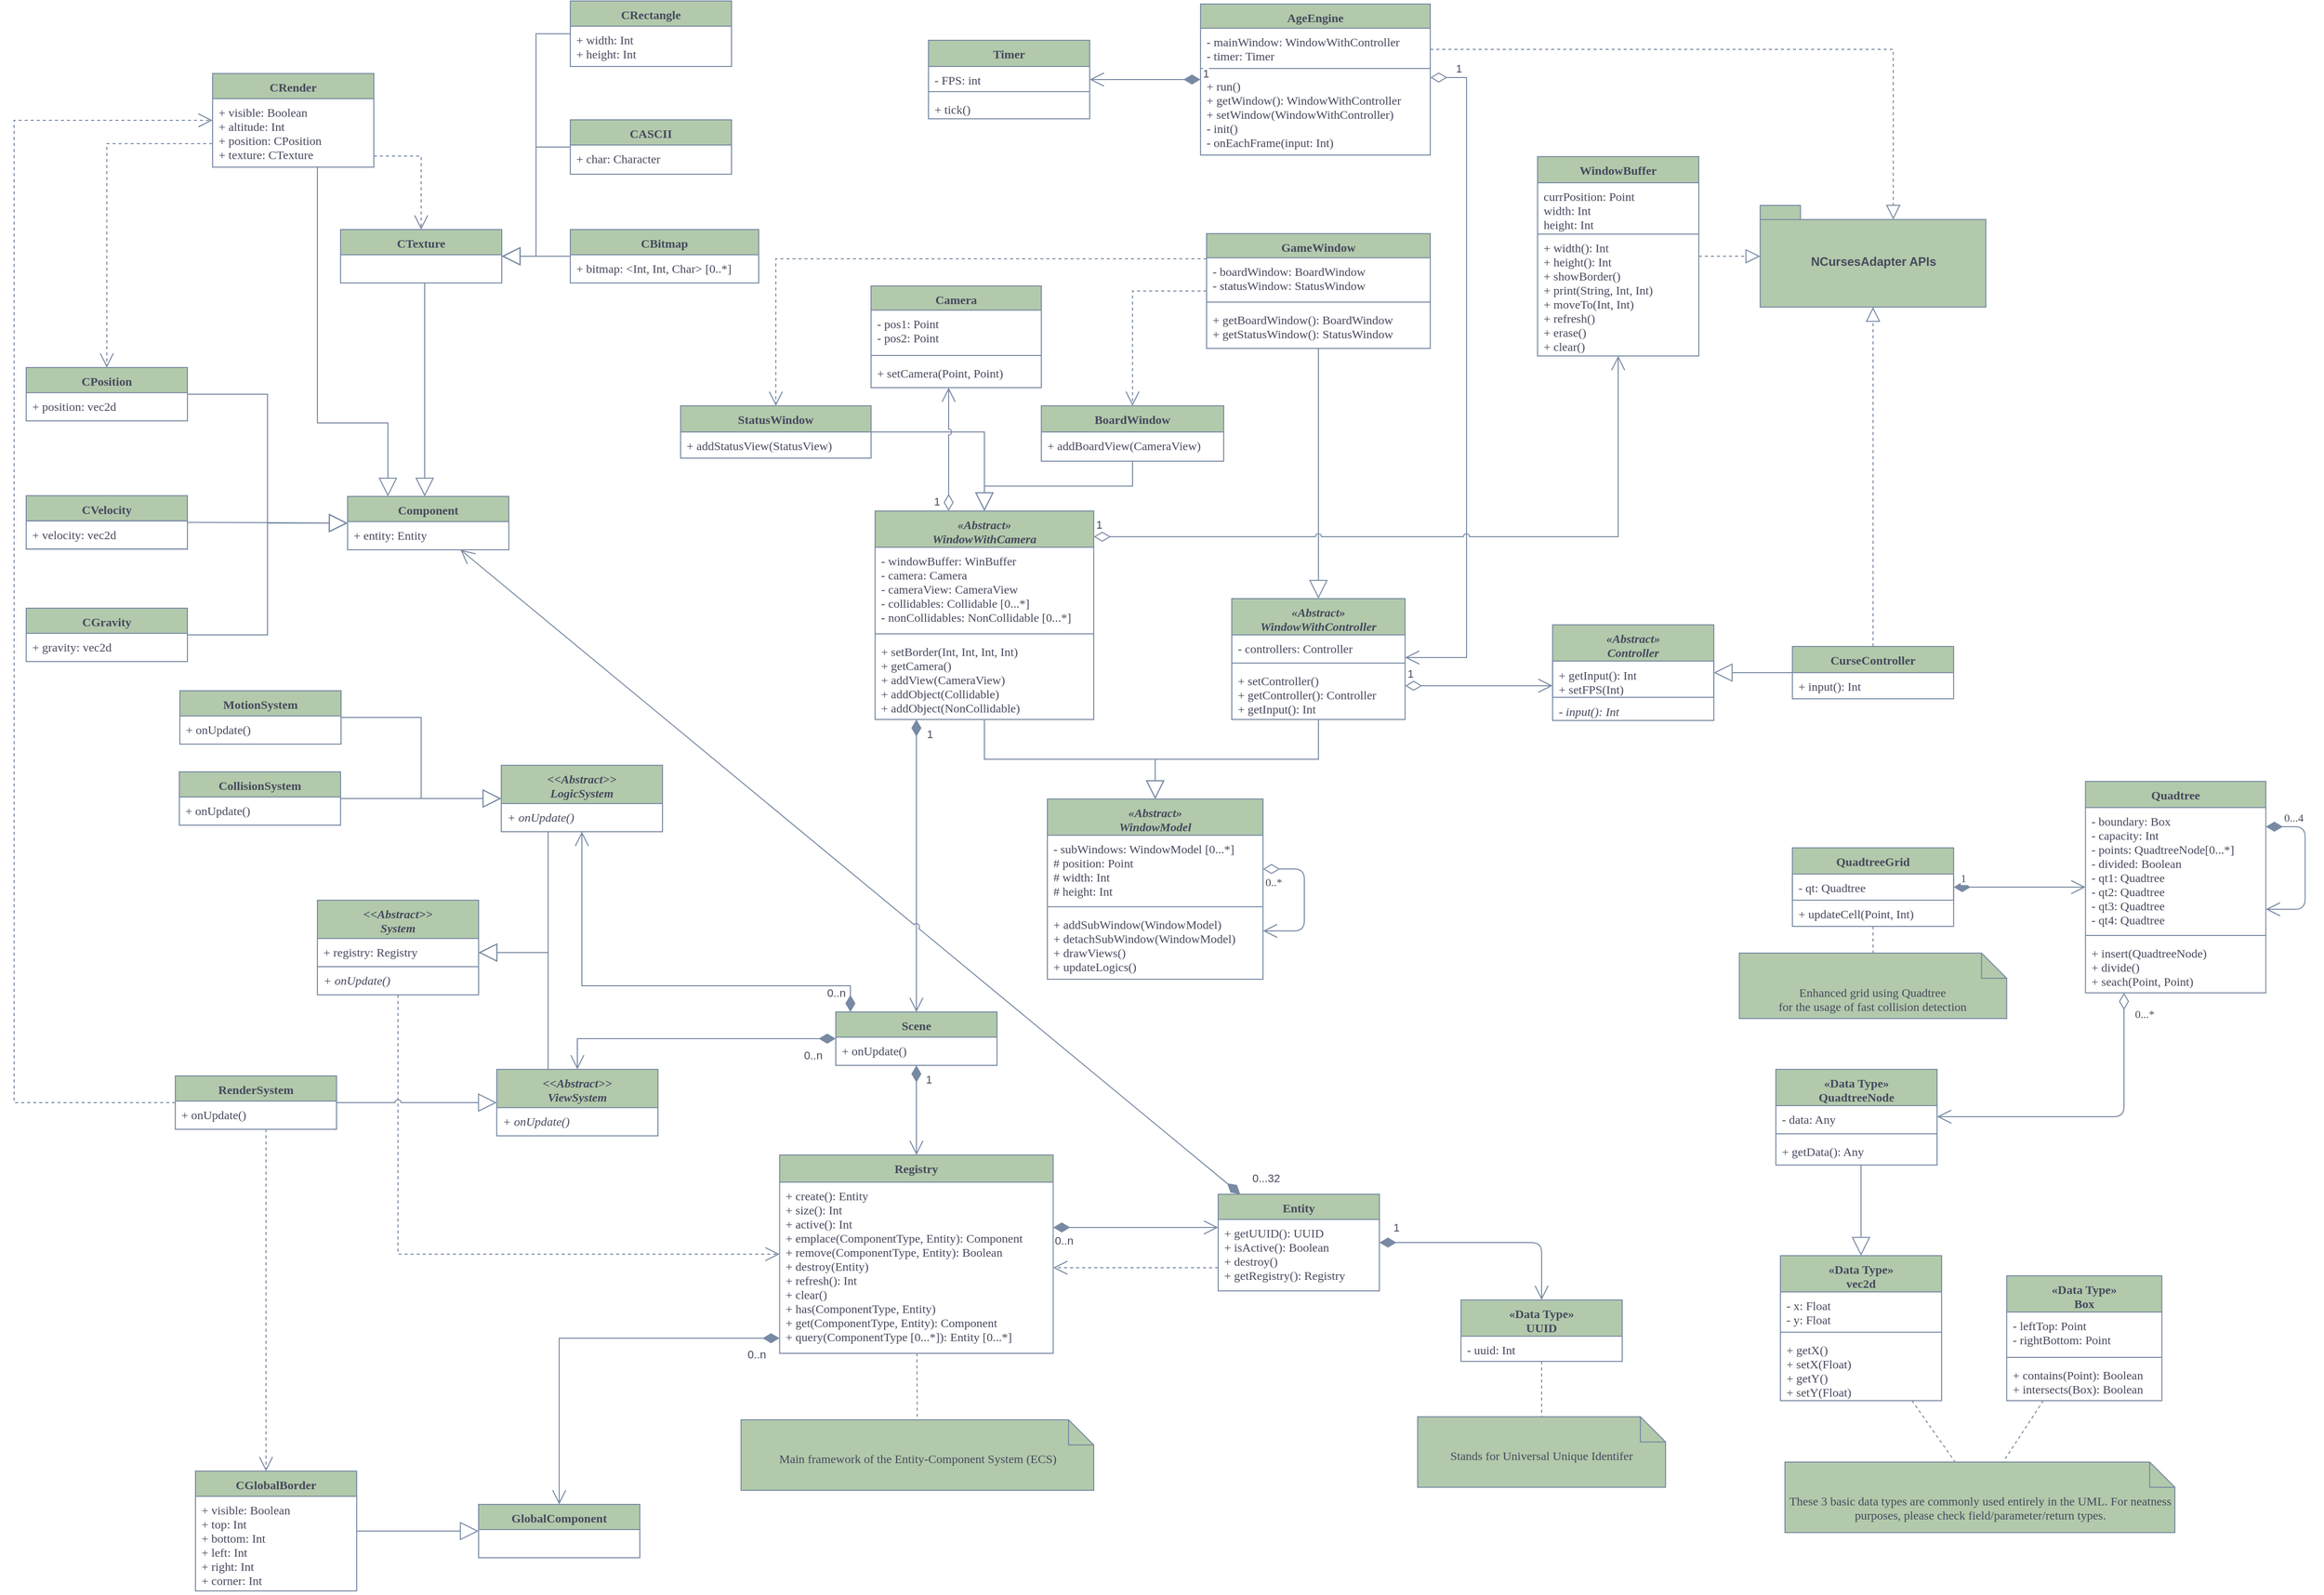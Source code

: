 <mxfile version="15.8.7" type="device"><diagram id="YqqjUzGFWODWqJzJ708F" name="Page-1"><mxGraphModel dx="2426" dy="1441" grid="0" gridSize="12" guides="1" tooltips="1" connect="1" arrows="1" fold="1" page="1" pageScale="1" pageWidth="1169" pageHeight="827" math="0" shadow="0"><root><mxCell id="0"/><mxCell id="1" parent="0"/><mxCell id="S7DAAYPfvrBozbproaK5-6" value="«Abstract»&#10;WindowWithController" style="swimlane;fontStyle=3;align=center;verticalAlign=top;childLayout=stackLayout;horizontal=1;startSize=36;horizontalStack=0;resizeParent=1;resizeParentMax=0;resizeLast=0;collapsible=1;marginBottom=0;rounded=0;fillColor=#B2C9AB;strokeColor=#788AA3;fontColor=#46495D;fontFamily=Comic Sans MS;" parent="1" vertex="1"><mxGeometry x="1225.5" y="634.5" width="172" height="120" as="geometry"/></mxCell><mxCell id="S7DAAYPfvrBozbproaK5-7" value="- controllers: Controller" style="text;strokeColor=none;fillColor=none;align=left;verticalAlign=top;spacingLeft=4;spacingRight=4;overflow=hidden;rotatable=0;points=[[0,0.5],[1,0.5]];portConstraint=eastwest;rounded=0;fontColor=#46495D;fontFamily=Comic Sans MS;" parent="S7DAAYPfvrBozbproaK5-6" vertex="1"><mxGeometry y="36" width="172" height="24" as="geometry"/></mxCell><mxCell id="S7DAAYPfvrBozbproaK5-8" value="" style="line;strokeWidth=1;fillColor=none;align=left;verticalAlign=middle;spacingTop=-1;spacingLeft=3;spacingRight=3;rotatable=0;labelPosition=right;points=[];portConstraint=eastwest;rounded=0;strokeColor=#788AA3;fontColor=#46495D;fontFamily=Comic Sans MS;" parent="S7DAAYPfvrBozbproaK5-6" vertex="1"><mxGeometry y="60" width="172" height="8" as="geometry"/></mxCell><mxCell id="S7DAAYPfvrBozbproaK5-9" value="+ setController()&#10;+ getController(): Controller&#10;+ getInput(): Int" style="text;strokeColor=none;fillColor=none;align=left;verticalAlign=top;spacingLeft=4;spacingRight=4;overflow=hidden;rotatable=0;points=[[0,0.5],[1,0.5]];portConstraint=eastwest;rounded=0;fontColor=#46495D;fontFamily=Comic Sans MS;" parent="S7DAAYPfvrBozbproaK5-6" vertex="1"><mxGeometry y="68" width="172" height="52" as="geometry"/></mxCell><mxCell id="S7DAAYPfvrBozbproaK5-10" value="" style="endArrow=block;endSize=16;endFill=0;html=1;rounded=0;strokeColor=#788AA3;fontColor=#46495D;fontFamily=Comic Sans MS;edgeStyle=elbowEdgeStyle;elbow=vertical;" parent="1" source="S7DAAYPfvrBozbproaK5-6" target="N9HK_gIzRYIuMYJsYBcL-18" edge="1"><mxGeometry width="160" relative="1" as="geometry"><mxPoint x="1192.5" y="806" as="sourcePoint"/><mxPoint x="1352.5" y="806" as="targetPoint"/></mxGeometry></mxCell><mxCell id="S7DAAYPfvrBozbproaK5-20" value="StatusWindow" style="swimlane;fontStyle=1;align=center;verticalAlign=top;childLayout=stackLayout;horizontal=1;startSize=26;horizontalStack=0;resizeParent=1;resizeParentMax=0;resizeLast=0;collapsible=1;marginBottom=0;rounded=0;fillColor=#B2C9AB;strokeColor=#788AA3;fontColor=#46495D;fontFamily=Comic Sans MS;" parent="1" vertex="1"><mxGeometry x="678.5" y="443" width="189" height="52" as="geometry"><mxRectangle x="1296" y="624" width="108" height="26" as="alternateBounds"/></mxGeometry></mxCell><mxCell id="S7DAAYPfvrBozbproaK5-23" value="+ addStatusView(StatusView)&#10;" style="text;strokeColor=none;fillColor=none;align=left;verticalAlign=top;spacingLeft=4;spacingRight=4;overflow=hidden;rotatable=0;points=[[0,0.5],[1,0.5]];portConstraint=eastwest;rounded=0;fontColor=#46495D;fontFamily=Comic Sans MS;" parent="S7DAAYPfvrBozbproaK5-20" vertex="1"><mxGeometry y="26" width="189" height="26" as="geometry"/></mxCell><mxCell id="S7DAAYPfvrBozbproaK5-24" value="BoardWindow" style="swimlane;fontStyle=1;align=center;verticalAlign=top;childLayout=stackLayout;horizontal=1;startSize=26;horizontalStack=0;resizeParent=1;resizeParentMax=0;resizeLast=0;collapsible=1;marginBottom=0;rounded=0;fillColor=#B2C9AB;strokeColor=#788AA3;fontColor=#46495D;fontFamily=Comic Sans MS;" parent="1" vertex="1"><mxGeometry x="1036.5" y="443" width="181" height="55" as="geometry"/></mxCell><mxCell id="S7DAAYPfvrBozbproaK5-27" value="+ addBoardView(CameraView)" style="text;strokeColor=none;fillColor=none;align=left;verticalAlign=top;spacingLeft=4;spacingRight=4;overflow=hidden;rotatable=0;points=[[0,0.5],[1,0.5]];portConstraint=eastwest;rounded=0;fontColor=#46495D;fontFamily=Comic Sans MS;" parent="S7DAAYPfvrBozbproaK5-24" vertex="1"><mxGeometry y="26" width="181" height="29" as="geometry"/></mxCell><mxCell id="S7DAAYPfvrBozbproaK5-30" value="GameWindow" style="swimlane;fontStyle=1;align=center;verticalAlign=top;childLayout=stackLayout;horizontal=1;startSize=24;horizontalStack=0;resizeParent=1;resizeParentMax=0;resizeLast=0;collapsible=1;marginBottom=0;rounded=0;fillColor=#B2C9AB;strokeColor=#788AA3;fontColor=#46495D;fontFamily=Comic Sans MS;" parent="1" vertex="1"><mxGeometry x="1200.5" y="272" width="222" height="114" as="geometry"/></mxCell><mxCell id="S7DAAYPfvrBozbproaK5-31" value="- boardWindow: BoardWindow&#10;- statusWindow: StatusWindow&#10;" style="text;strokeColor=none;fillColor=none;align=left;verticalAlign=top;spacingLeft=4;spacingRight=4;overflow=hidden;rotatable=0;points=[[0,0.5],[1,0.5]];portConstraint=eastwest;rounded=0;fontColor=#46495D;fontFamily=Comic Sans MS;" parent="S7DAAYPfvrBozbproaK5-30" vertex="1"><mxGeometry y="24" width="222" height="40" as="geometry"/></mxCell><mxCell id="S7DAAYPfvrBozbproaK5-32" value="" style="line;strokeWidth=1;fillColor=none;align=left;verticalAlign=middle;spacingTop=-1;spacingLeft=3;spacingRight=3;rotatable=0;labelPosition=right;points=[];portConstraint=eastwest;rounded=0;strokeColor=#788AA3;fontColor=#46495D;fontFamily=Comic Sans MS;" parent="S7DAAYPfvrBozbproaK5-30" vertex="1"><mxGeometry y="64" width="222" height="8" as="geometry"/></mxCell><mxCell id="S7DAAYPfvrBozbproaK5-33" value="+ getBoardWindow(): BoardWindow&#10;+ getStatusWindow(): StatusWindow" style="text;strokeColor=none;fillColor=none;align=left;verticalAlign=top;spacingLeft=4;spacingRight=4;overflow=hidden;rotatable=0;points=[[0,0.5],[1,0.5]];portConstraint=eastwest;rounded=0;fontColor=#46495D;fontFamily=Comic Sans MS;" parent="S7DAAYPfvrBozbproaK5-30" vertex="1"><mxGeometry y="72" width="222" height="42" as="geometry"/></mxCell><mxCell id="S7DAAYPfvrBozbproaK5-40" value="«Abstract»&#10;Controller" style="swimlane;fontStyle=3;align=center;verticalAlign=top;childLayout=stackLayout;horizontal=1;startSize=36;horizontalStack=0;resizeParent=1;resizeParentMax=0;resizeLast=0;collapsible=1;marginBottom=0;rounded=0;fillColor=#B2C9AB;strokeColor=#788AA3;fontColor=#46495D;fontFamily=Comic Sans MS;" parent="1" vertex="1"><mxGeometry x="1543.91" y="660.5" width="160" height="95" as="geometry"/></mxCell><mxCell id="DJ2RP72KUvVW8k5kh90K-1" value="+ getInput(): Int&#10;+ setFPS(Int)" style="text;strokeColor=#788AA3;fillColor=none;align=left;verticalAlign=top;spacingLeft=4;spacingRight=4;overflow=hidden;rotatable=0;points=[[0,0.5],[1,0.5]];portConstraint=eastwest;fontStyle=0;whiteSpace=wrap;rounded=0;fontColor=#46495D;fontFamily=Comic Sans MS;" parent="S7DAAYPfvrBozbproaK5-40" vertex="1"><mxGeometry y="36" width="160" height="36" as="geometry"/></mxCell><mxCell id="65TxLb8Flk3QfCPCq53d-81" value="- input(): Int" style="text;strokeColor=none;fillColor=none;align=left;verticalAlign=top;spacingLeft=4;spacingRight=4;overflow=hidden;rotatable=0;points=[[0,0.5],[1,0.5]];portConstraint=eastwest;fontStyle=2;whiteSpace=wrap;rounded=0;fontColor=#46495D;fontFamily=Comic Sans MS;" parent="S7DAAYPfvrBozbproaK5-40" vertex="1"><mxGeometry y="72" width="160" height="23" as="geometry"/></mxCell><mxCell id="S7DAAYPfvrBozbproaK5-46" value="CurseController" style="swimlane;fontStyle=1;align=center;verticalAlign=top;childLayout=stackLayout;horizontal=1;startSize=26;horizontalStack=0;resizeParent=1;resizeParentMax=0;resizeLast=0;collapsible=1;marginBottom=0;rounded=0;fillColor=#B2C9AB;strokeColor=#788AA3;fontColor=#46495D;fontFamily=Comic Sans MS;" parent="1" vertex="1"><mxGeometry x="1781.91" y="682" width="160" height="52" as="geometry"><mxRectangle x="1824" y="516" width="180" height="26" as="alternateBounds"/></mxGeometry></mxCell><mxCell id="S7DAAYPfvrBozbproaK5-47" value="+ input(): Int" style="text;strokeColor=none;fillColor=none;align=left;verticalAlign=top;spacingLeft=4;spacingRight=4;overflow=hidden;rotatable=0;points=[[0,0.5],[1,0.5]];portConstraint=eastwest;rounded=0;fontColor=#46495D;fontFamily=Comic Sans MS;" parent="S7DAAYPfvrBozbproaK5-46" vertex="1"><mxGeometry y="26" width="160" height="26" as="geometry"/></mxCell><mxCell id="S7DAAYPfvrBozbproaK5-54" value="" style="endArrow=block;endSize=16;endFill=0;html=1;rounded=0;edgeStyle=elbowEdgeStyle;strokeColor=#788AA3;fontColor=#46495D;fontFamily=Comic Sans MS;" parent="1" source="S7DAAYPfvrBozbproaK5-46" target="S7DAAYPfvrBozbproaK5-40" edge="1"><mxGeometry width="160" relative="1" as="geometry"><mxPoint x="1083.91" y="576.5" as="sourcePoint"/><mxPoint x="1759.91" y="708.5" as="targetPoint"/></mxGeometry></mxCell><mxCell id="S7DAAYPfvrBozbproaK5-125" value="«Data Type»&#10;vec2d" style="swimlane;fontStyle=1;align=center;verticalAlign=top;childLayout=stackLayout;horizontal=1;startSize=36;horizontalStack=0;resizeParent=1;resizeParentMax=0;resizeLast=0;collapsible=1;marginBottom=0;rounded=0;fillColor=#B2C9AB;strokeColor=#788AA3;fontColor=#46495D;fontFamily=Comic Sans MS;" parent="1" vertex="1"><mxGeometry x="1770" y="1287" width="160" height="144" as="geometry"/></mxCell><mxCell id="S7DAAYPfvrBozbproaK5-126" value="- x: Float&#10;- y: Float" style="text;strokeColor=none;fillColor=none;align=left;verticalAlign=top;spacingLeft=4;spacingRight=4;overflow=hidden;rotatable=0;points=[[0,0.5],[1,0.5]];portConstraint=eastwest;rounded=0;fontColor=#46495D;fontFamily=Comic Sans MS;" parent="S7DAAYPfvrBozbproaK5-125" vertex="1"><mxGeometry y="36" width="160" height="36" as="geometry"/></mxCell><mxCell id="S7DAAYPfvrBozbproaK5-127" value="" style="line;strokeWidth=1;fillColor=none;align=left;verticalAlign=middle;spacingTop=-1;spacingLeft=3;spacingRight=3;rotatable=0;labelPosition=right;points=[];portConstraint=eastwest;rounded=0;strokeColor=#788AA3;fontColor=#46495D;fontFamily=Comic Sans MS;" parent="S7DAAYPfvrBozbproaK5-125" vertex="1"><mxGeometry y="72" width="160" height="8" as="geometry"/></mxCell><mxCell id="S7DAAYPfvrBozbproaK5-128" value="+ getX()&#10;+ setX(Float)&#10;+ getY()&#10;+ setY(Float)" style="text;strokeColor=none;fillColor=none;align=left;verticalAlign=top;spacingLeft=4;spacingRight=4;overflow=hidden;rotatable=0;points=[[0,0.5],[1,0.5]];portConstraint=eastwest;rounded=0;fontColor=#46495D;fontFamily=Comic Sans MS;" parent="S7DAAYPfvrBozbproaK5-125" vertex="1"><mxGeometry y="80" width="160" height="64" as="geometry"/></mxCell><mxCell id="SF9dCzD6_uzomC0hUOYC-39" value="Camera" style="swimlane;fontStyle=1;align=center;verticalAlign=top;childLayout=stackLayout;horizontal=1;startSize=24;horizontalStack=0;resizeParent=1;resizeParentMax=0;resizeLast=0;collapsible=1;marginBottom=0;rounded=0;fillColor=#B2C9AB;strokeColor=#788AA3;fontColor=#46495D;fontFamily=Comic Sans MS;" parent="1" vertex="1"><mxGeometry x="867.5" y="324" width="169" height="101" as="geometry"/></mxCell><mxCell id="SF9dCzD6_uzomC0hUOYC-40" value="- pos1: Point&#10;- pos2: Point" style="text;strokeColor=none;fillColor=none;align=left;verticalAlign=top;spacingLeft=4;spacingRight=4;overflow=hidden;rotatable=0;points=[[0,0.5],[1,0.5]];portConstraint=eastwest;rounded=0;fontColor=#46495D;fontFamily=Comic Sans MS;" parent="SF9dCzD6_uzomC0hUOYC-39" vertex="1"><mxGeometry y="24" width="169" height="41" as="geometry"/></mxCell><mxCell id="SF9dCzD6_uzomC0hUOYC-41" value="" style="line;strokeWidth=1;fillColor=none;align=left;verticalAlign=middle;spacingTop=-1;spacingLeft=3;spacingRight=3;rotatable=0;labelPosition=right;points=[];portConstraint=eastwest;rounded=0;strokeColor=#788AA3;fontColor=#46495D;fontFamily=Comic Sans MS;" parent="SF9dCzD6_uzomC0hUOYC-39" vertex="1"><mxGeometry y="65" width="169" height="8" as="geometry"/></mxCell><mxCell id="SF9dCzD6_uzomC0hUOYC-42" value="+ setCamera(Point, Point)" style="text;strokeColor=none;fillColor=none;align=left;verticalAlign=top;spacingLeft=4;spacingRight=4;overflow=hidden;rotatable=0;points=[[0,0.5],[1,0.5]];portConstraint=eastwest;rounded=0;fontColor=#46495D;fontFamily=Comic Sans MS;" parent="SF9dCzD6_uzomC0hUOYC-39" vertex="1"><mxGeometry y="73" width="169" height="28" as="geometry"/></mxCell><mxCell id="SF9dCzD6_uzomC0hUOYC-47" value="«Data Type»&#10;Box" style="swimlane;fontStyle=1;align=center;verticalAlign=top;childLayout=stackLayout;horizontal=1;startSize=36;horizontalStack=0;resizeParent=1;resizeParentMax=0;resizeLast=0;collapsible=1;marginBottom=0;rounded=0;fillColor=#B2C9AB;strokeColor=#788AA3;fontColor=#46495D;fontFamily=Comic Sans MS;" parent="1" vertex="1"><mxGeometry x="1994.59" y="1307" width="154" height="124" as="geometry"/></mxCell><mxCell id="SF9dCzD6_uzomC0hUOYC-48" value="- leftTop: Point&#10;- rightBottom: Point" style="text;strokeColor=none;fillColor=none;align=left;verticalAlign=top;spacingLeft=4;spacingRight=4;overflow=hidden;rotatable=0;points=[[0,0.5],[1,0.5]];portConstraint=eastwest;rounded=0;fontColor=#46495D;fontFamily=Comic Sans MS;" parent="SF9dCzD6_uzomC0hUOYC-47" vertex="1"><mxGeometry y="36" width="154" height="41" as="geometry"/></mxCell><mxCell id="SF9dCzD6_uzomC0hUOYC-49" value="" style="line;strokeWidth=1;fillColor=none;align=left;verticalAlign=middle;spacingTop=-1;spacingLeft=3;spacingRight=3;rotatable=0;labelPosition=right;points=[];portConstraint=eastwest;rounded=0;strokeColor=#788AA3;fontColor=#46495D;fontFamily=Comic Sans MS;" parent="SF9dCzD6_uzomC0hUOYC-47" vertex="1"><mxGeometry y="77" width="154" height="8" as="geometry"/></mxCell><mxCell id="SF9dCzD6_uzomC0hUOYC-50" value="+ contains(Point): Boolean&#10;+ intersects(Box): Boolean&#10;" style="text;strokeColor=none;fillColor=none;align=left;verticalAlign=top;spacingLeft=4;spacingRight=4;overflow=hidden;rotatable=0;points=[[0,0.5],[1,0.5]];portConstraint=eastwest;rounded=0;fontColor=#46495D;fontFamily=Comic Sans MS;" parent="SF9dCzD6_uzomC0hUOYC-47" vertex="1"><mxGeometry y="85" width="154" height="39" as="geometry"/></mxCell><mxCell id="N9HK_gIzRYIuMYJsYBcL-18" value="«Abstract»&#10;WindowModel" style="swimlane;fontStyle=3;align=center;verticalAlign=top;childLayout=stackLayout;horizontal=1;startSize=36;horizontalStack=0;resizeParent=1;resizeParentMax=0;resizeLast=0;collapsible=1;marginBottom=0;rounded=0;fillColor=#B2C9AB;strokeColor=#788AA3;fontColor=#46495D;fontFamily=Comic Sans MS;" parent="1" vertex="1"><mxGeometry x="1042.5" y="833.5" width="214" height="179" as="geometry"/></mxCell><mxCell id="N9HK_gIzRYIuMYJsYBcL-19" value="- subWindows: WindowModel [0...*]&#10;# position: Point&#10;# width: Int&#10;# height: Int" style="text;strokeColor=none;fillColor=none;align=left;verticalAlign=top;spacingLeft=4;spacingRight=4;overflow=hidden;rotatable=0;points=[[0,0.5],[1,0.5]];portConstraint=eastwest;rounded=0;fontColor=#46495D;fontFamily=Comic Sans MS;" parent="N9HK_gIzRYIuMYJsYBcL-18" vertex="1"><mxGeometry y="36" width="214" height="67" as="geometry"/></mxCell><mxCell id="N9HK_gIzRYIuMYJsYBcL-20" value="" style="line;strokeWidth=1;fillColor=none;align=left;verticalAlign=middle;spacingTop=-1;spacingLeft=3;spacingRight=3;rotatable=0;labelPosition=right;points=[];portConstraint=eastwest;rounded=0;strokeColor=#788AA3;fontColor=#46495D;fontFamily=Comic Sans MS;" parent="N9HK_gIzRYIuMYJsYBcL-18" vertex="1"><mxGeometry y="103" width="214" height="8" as="geometry"/></mxCell><mxCell id="N9HK_gIzRYIuMYJsYBcL-21" value="+ addSubWindow(WindowModel)&#10;+ detachSubWindow(WindowModel)&#10;+ drawViews()&#10;+ updateLogics()" style="text;strokeColor=none;fillColor=none;align=left;verticalAlign=top;spacingLeft=4;spacingRight=4;overflow=hidden;rotatable=0;points=[[0,0.5],[1,0.5]];portConstraint=eastwest;rounded=0;fontColor=#46495D;fontFamily=Comic Sans MS;" parent="N9HK_gIzRYIuMYJsYBcL-18" vertex="1"><mxGeometry y="111" width="214" height="68" as="geometry"/></mxCell><mxCell id="N9HK_gIzRYIuMYJsYBcL-34" value="" style="endArrow=open;html=1;endSize=12;startArrow=diamondThin;startSize=14;startFill=0;edgeStyle=orthogonalEdgeStyle;rounded=1;sketch=0;curved=0;strokeColor=#788AA3;fontColor=#46495D;fontFamily=Comic Sans MS;exitX=1;exitY=0.5;exitDx=0;exitDy=0;" parent="N9HK_gIzRYIuMYJsYBcL-18" source="N9HK_gIzRYIuMYJsYBcL-19" edge="1"><mxGeometry relative="1" as="geometry"><mxPoint x="-365" y="7" as="sourcePoint"/><mxPoint x="214" y="131" as="targetPoint"/><Array as="points"><mxPoint x="255" y="131"/></Array></mxGeometry></mxCell><mxCell id="N9HK_gIzRYIuMYJsYBcL-35" value="0..*" style="edgeLabel;resizable=0;align=left;verticalAlign=top;rounded=0;sketch=0;html=1;fontColor=#46495D;fontFamily=Comic Sans MS;" parent="N9HK_gIzRYIuMYJsYBcL-34" connectable="0" vertex="1"><mxGeometry x="-1" relative="1" as="geometry"/></mxCell><mxCell id="65TxLb8Flk3QfCPCq53d-17" value="QuadtreeGrid" style="swimlane;fontStyle=1;align=center;verticalAlign=top;childLayout=stackLayout;horizontal=1;startSize=26;horizontalStack=0;resizeParent=1;resizeParentMax=0;resizeLast=0;collapsible=1;marginBottom=0;rounded=0;fillColor=#B2C9AB;strokeColor=#788AA3;fontColor=#46495D;fontFamily=Comic Sans MS;" parent="1" vertex="1"><mxGeometry x="1781.91" y="882" width="160" height="78" as="geometry"/></mxCell><mxCell id="65TxLb8Flk3QfCPCq53d-18" value="- qt: Quadtree" style="text;strokeColor=#788AA3;fillColor=none;align=left;verticalAlign=top;spacingLeft=4;spacingRight=4;overflow=hidden;rotatable=0;points=[[0,0.5],[1,0.5]];portConstraint=eastwest;rounded=0;fontColor=#46495D;fontFamily=Comic Sans MS;" parent="65TxLb8Flk3QfCPCq53d-17" vertex="1"><mxGeometry y="26" width="160" height="26" as="geometry"/></mxCell><mxCell id="65TxLb8Flk3QfCPCq53d-58" value="+ updateCell(Point, Int)" style="text;strokeColor=none;fillColor=none;align=left;verticalAlign=top;spacingLeft=4;spacingRight=4;overflow=hidden;rotatable=0;points=[[0,0.5],[1,0.5]];portConstraint=eastwest;rounded=0;fontColor=#46495D;fontFamily=Comic Sans MS;" parent="65TxLb8Flk3QfCPCq53d-17" vertex="1"><mxGeometry y="52" width="160" height="26" as="geometry"/></mxCell><mxCell id="65TxLb8Flk3QfCPCq53d-21" value="Enhanced grid using Quadtree&lt;br&gt;for the usage of fast collision detection" style="shape=note2;boundedLbl=1;whiteSpace=wrap;html=1;size=25;verticalAlign=top;align=center;rounded=0;sketch=0;fillColor=#B2C9AB;strokeColor=#788AA3;fontColor=#46495D;fontFamily=Comic Sans MS;" parent="1" vertex="1"><mxGeometry x="1729.23" y="986.5" width="265.36" height="65" as="geometry"/></mxCell><mxCell id="65TxLb8Flk3QfCPCq53d-22" value="" style="endArrow=none;endSize=12;dashed=1;html=1;rounded=1;sketch=0;endFill=0;strokeColor=#788AA3;fontColor=#46495D;edgeStyle=elbowEdgeStyle;elbow=vertical;fontFamily=Comic Sans MS;" parent="1" source="65TxLb8Flk3QfCPCq53d-17" target="65TxLb8Flk3QfCPCq53d-21" edge="1"><mxGeometry width="160" relative="1" as="geometry"><mxPoint x="1703.77" y="901" as="sourcePoint"/><mxPoint x="1863.77" y="901" as="targetPoint"/></mxGeometry></mxCell><mxCell id="65TxLb8Flk3QfCPCq53d-23" value="Quadtree" style="swimlane;fontStyle=1;align=center;verticalAlign=top;childLayout=stackLayout;horizontal=1;startSize=26;horizontalStack=0;resizeParent=1;resizeParentMax=0;resizeLast=0;collapsible=1;marginBottom=0;rounded=0;fillColor=#B2C9AB;strokeColor=#788AA3;fontColor=#46495D;fontFamily=Comic Sans MS;" parent="1" vertex="1"><mxGeometry x="2072.77" y="816" width="179" height="210" as="geometry"/></mxCell><mxCell id="65TxLb8Flk3QfCPCq53d-24" value="- boundary: Box&#10;- capacity: Int&#10;- points: QuadtreeNode[0...*]&#10;- divided: Boolean&#10;- qt1: Quadtree&#10;- qt2: Quadtree&#10;- qt3: Quadtree&#10;- qt4: Quadtree" style="text;strokeColor=none;fillColor=none;align=left;verticalAlign=top;spacingLeft=4;spacingRight=4;overflow=hidden;rotatable=0;points=[[0,0.5],[1,0.5]];portConstraint=eastwest;rounded=0;fontColor=#46495D;fontFamily=Comic Sans MS;" parent="65TxLb8Flk3QfCPCq53d-23" vertex="1"><mxGeometry y="26" width="179" height="123" as="geometry"/></mxCell><mxCell id="65TxLb8Flk3QfCPCq53d-25" value="" style="line;strokeWidth=1;fillColor=none;align=left;verticalAlign=middle;spacingTop=-1;spacingLeft=3;spacingRight=3;rotatable=0;labelPosition=right;points=[];portConstraint=eastwest;rounded=0;strokeColor=#788AA3;fontColor=#46495D;fontFamily=Comic Sans MS;" parent="65TxLb8Flk3QfCPCq53d-23" vertex="1"><mxGeometry y="149" width="179" height="8" as="geometry"/></mxCell><mxCell id="65TxLb8Flk3QfCPCq53d-26" value="+ insert(QuadtreeNode)&#10;+ divide()&#10;+ seach(Point, Point)" style="text;strokeColor=none;fillColor=none;align=left;verticalAlign=top;spacingLeft=4;spacingRight=4;overflow=hidden;rotatable=0;points=[[0,0.5],[1,0.5]];portConstraint=eastwest;rounded=0;fontColor=#46495D;fontFamily=Comic Sans MS;" parent="65TxLb8Flk3QfCPCq53d-23" vertex="1"><mxGeometry y="157" width="179" height="53" as="geometry"/></mxCell><mxCell id="65TxLb8Flk3QfCPCq53d-28" value="0...4" style="endArrow=open;html=1;endSize=12;startArrow=diamondThin;startSize=14;startFill=1;edgeStyle=orthogonalEdgeStyle;align=left;verticalAlign=bottom;rounded=1;sketch=0;curved=0;strokeColor=#788AA3;fontColor=#46495D;fontFamily=Comic Sans MS;" parent="65TxLb8Flk3QfCPCq53d-23" source="65TxLb8Flk3QfCPCq53d-24" target="65TxLb8Flk3QfCPCq53d-24" edge="1"><mxGeometry x="-0.795" relative="1" as="geometry"><mxPoint x="172" y="45" as="sourcePoint"/><mxPoint x="161" y="126.5" as="targetPoint"/><Array as="points"><mxPoint x="218" y="45"/><mxPoint x="218" y="127"/></Array><mxPoint as="offset"/></mxGeometry></mxCell><mxCell id="65TxLb8Flk3QfCPCq53d-27" value="1" style="endArrow=open;html=1;endSize=12;startArrow=diamondThin;startSize=14;startFill=1;edgeStyle=orthogonalEdgeStyle;align=left;verticalAlign=bottom;rounded=1;sketch=0;curved=0;strokeColor=#788AA3;fontColor=#46495D;fontFamily=Comic Sans MS;" parent="1" source="65TxLb8Flk3QfCPCq53d-17" target="65TxLb8Flk3QfCPCq53d-23" edge="1"><mxGeometry x="-0.917" relative="1" as="geometry"><mxPoint x="1570.77" y="1040" as="sourcePoint"/><mxPoint x="1730.77" y="1040" as="targetPoint"/><mxPoint as="offset"/></mxGeometry></mxCell><mxCell id="65TxLb8Flk3QfCPCq53d-41" value="«Data Type»&#10;QuadtreeNode" style="swimlane;fontStyle=1;align=center;verticalAlign=top;childLayout=stackLayout;horizontal=1;startSize=36;horizontalStack=0;resizeParent=1;resizeParentMax=0;resizeLast=0;collapsible=1;marginBottom=0;rounded=0;fillColor=#B2C9AB;strokeColor=#788AA3;fontColor=#46495D;fontFamily=Comic Sans MS;" parent="1" vertex="1"><mxGeometry x="1765.5" y="1102" width="160" height="95" as="geometry"/></mxCell><mxCell id="65TxLb8Flk3QfCPCq53d-42" value="- data: Any" style="text;strokeColor=none;fillColor=none;align=left;verticalAlign=top;spacingLeft=4;spacingRight=4;overflow=hidden;rotatable=0;points=[[0,0.5],[1,0.5]];portConstraint=eastwest;rounded=0;fontColor=#46495D;fontFamily=Comic Sans MS;" parent="65TxLb8Flk3QfCPCq53d-41" vertex="1"><mxGeometry y="36" width="160" height="24" as="geometry"/></mxCell><mxCell id="65TxLb8Flk3QfCPCq53d-43" value="" style="line;strokeWidth=1;fillColor=none;align=left;verticalAlign=middle;spacingTop=-1;spacingLeft=3;spacingRight=3;rotatable=0;labelPosition=right;points=[];portConstraint=eastwest;rounded=0;strokeColor=#788AA3;fontColor=#46495D;fontFamily=Comic Sans MS;" parent="65TxLb8Flk3QfCPCq53d-41" vertex="1"><mxGeometry y="60" width="160" height="8" as="geometry"/></mxCell><mxCell id="65TxLb8Flk3QfCPCq53d-44" value="+ getData(): Any" style="text;strokeColor=none;fillColor=none;align=left;verticalAlign=top;spacingLeft=4;spacingRight=4;overflow=hidden;rotatable=0;points=[[0,0.5],[1,0.5]];portConstraint=eastwest;rounded=0;fontColor=#46495D;fontFamily=Comic Sans MS;" parent="65TxLb8Flk3QfCPCq53d-41" vertex="1"><mxGeometry y="68" width="160" height="27" as="geometry"/></mxCell><mxCell id="65TxLb8Flk3QfCPCq53d-45" value="" style="endArrow=open;html=1;endSize=12;startArrow=diamondThin;startSize=14;startFill=0;edgeStyle=orthogonalEdgeStyle;rounded=1;sketch=0;strokeColor=#788AA3;fontColor=#46495D;fontFamily=Comic Sans MS;" parent="1" source="65TxLb8Flk3QfCPCq53d-23" target="65TxLb8Flk3QfCPCq53d-41" edge="1"><mxGeometry relative="1" as="geometry"><mxPoint x="1770" y="978" as="sourcePoint"/><mxPoint x="1930" y="978" as="targetPoint"/><Array as="points"><mxPoint x="2111" y="1149"/></Array></mxGeometry></mxCell><mxCell id="65TxLb8Flk3QfCPCq53d-46" value="0...*" style="edgeLabel;resizable=0;html=1;align=left;verticalAlign=top;rounded=0;sketch=0;fontColor=#46495D;fontFamily=Comic Sans MS;" parent="65TxLb8Flk3QfCPCq53d-45" connectable="0" vertex="1"><mxGeometry x="-1" relative="1" as="geometry"><mxPoint x="9" y="8" as="offset"/></mxGeometry></mxCell><mxCell id="3lwFJgRBY8wUSGEanLp5-29" value="" style="endArrow=block;endSize=16;endFill=0;html=1;rounded=0;sketch=0;fontColor=#46495D;strokeColor=#788AA3;fillColor=#B2C9AB;edgeStyle=elbowEdgeStyle;elbow=vertical;" parent="1" source="65TxLb8Flk3QfCPCq53d-41" target="S7DAAYPfvrBozbproaK5-125" edge="1"><mxGeometry width="160" relative="1" as="geometry"><mxPoint x="1681.686" y="1222" as="sourcePoint"/><mxPoint x="1727.086" y="1306.0" as="targetPoint"/><Array as="points"><mxPoint x="1850" y="1233"/><mxPoint x="1802" y="1233"/></Array></mxGeometry></mxCell><mxCell id="3lwFJgRBY8wUSGEanLp5-30" value="These 3 basic data types are commonly used entirely in the UML. For neatness purposes, please check field/parameter/return types." style="shape=note2;boundedLbl=1;whiteSpace=wrap;html=1;size=25;verticalAlign=top;align=center;rounded=0;sketch=0;fillColor=#B2C9AB;strokeColor=#788AA3;fontColor=#46495D;fontFamily=Comic Sans MS;" parent="1" vertex="1"><mxGeometry x="1774.5" y="1492" width="387" height="70" as="geometry"/></mxCell><mxCell id="3lwFJgRBY8wUSGEanLp5-31" value="" style="endArrow=none;dashed=1;html=1;rounded=0;sketch=0;fontColor=#46495D;strokeColor=#788AA3;fillColor=#B2C9AB;elbow=vertical;" parent="1" source="S7DAAYPfvrBozbproaK5-125" target="3lwFJgRBY8wUSGEanLp5-30" edge="1"><mxGeometry width="50" height="50" relative="1" as="geometry"><mxPoint x="1757" y="1300" as="sourcePoint"/><mxPoint x="1841" y="1250" as="targetPoint"/></mxGeometry></mxCell><mxCell id="3lwFJgRBY8wUSGEanLp5-33" value="" style="endArrow=none;dashed=1;html=1;rounded=0;sketch=0;fontColor=#46495D;strokeColor=#788AA3;fillColor=#B2C9AB;elbow=vertical;" parent="1" source="SF9dCzD6_uzomC0hUOYC-47" target="3lwFJgRBY8wUSGEanLp5-30" edge="1"><mxGeometry width="50" height="50" relative="1" as="geometry"><mxPoint x="1974.508" y="1450" as="sourcePoint"/><mxPoint x="1969.169" y="1520" as="targetPoint"/></mxGeometry></mxCell><mxCell id="2WPwYjaZmj0aCCd3psXT-159" value="«Abstract»&#10;WindowWithCamera" style="swimlane;fontStyle=3;align=center;verticalAlign=top;childLayout=stackLayout;horizontal=1;startSize=36;horizontalStack=0;resizeParent=1;resizeParentMax=0;resizeLast=0;collapsible=1;marginBottom=0;rounded=0;fillColor=#B2C9AB;strokeColor=#788AA3;fontColor=#46495D;fontFamily=Comic Sans MS;" parent="1" vertex="1"><mxGeometry x="871.5" y="547.5" width="217" height="207" as="geometry"/></mxCell><mxCell id="2WPwYjaZmj0aCCd3psXT-160" value="- windowBuffer: WinBuffer&#10;- camera: Camera&#10;- cameraView: CameraView&#10;- collidables: Collidable [0...*]&#10;- nonCollidables: NonCollidable [0...*]" style="text;strokeColor=none;fillColor=none;align=left;verticalAlign=top;spacingLeft=4;spacingRight=4;overflow=hidden;rotatable=0;points=[[0,0.5],[1,0.5]];portConstraint=eastwest;rounded=0;fontColor=#46495D;fontFamily=Comic Sans MS;" parent="2WPwYjaZmj0aCCd3psXT-159" vertex="1"><mxGeometry y="36" width="217" height="82" as="geometry"/></mxCell><mxCell id="2WPwYjaZmj0aCCd3psXT-161" value="" style="line;strokeWidth=1;fillColor=none;align=left;verticalAlign=middle;spacingTop=-1;spacingLeft=3;spacingRight=3;rotatable=0;labelPosition=right;points=[];portConstraint=eastwest;rounded=0;strokeColor=#788AA3;fontColor=#46495D;fontFamily=Comic Sans MS;" parent="2WPwYjaZmj0aCCd3psXT-159" vertex="1"><mxGeometry y="118" width="217" height="8" as="geometry"/></mxCell><mxCell id="2WPwYjaZmj0aCCd3psXT-162" value="+ setBorder(Int, Int, Int, Int)&#10;+ getCamera()&#10;+ addView(CameraView)&#10;+ addObject(Collidable)&#10;+ addObject(NonCollidable)" style="text;strokeColor=none;fillColor=none;align=left;verticalAlign=top;spacingLeft=4;spacingRight=4;overflow=hidden;rotatable=0;points=[[0,0.5],[1,0.5]];portConstraint=eastwest;rounded=0;fontColor=#46495D;fontFamily=Comic Sans MS;" parent="2WPwYjaZmj0aCCd3psXT-159" vertex="1"><mxGeometry y="126" width="217" height="81" as="geometry"/></mxCell><mxCell id="2WPwYjaZmj0aCCd3psXT-163" value="" style="endArrow=block;endSize=16;endFill=0;html=1;rounded=0;strokeColor=#788AA3;fontColor=#46495D;fontFamily=Comic Sans MS;edgeStyle=orthogonalEdgeStyle;" parent="1" source="2WPwYjaZmj0aCCd3psXT-159" target="N9HK_gIzRYIuMYJsYBcL-18" edge="1"><mxGeometry width="160" relative="1" as="geometry"><mxPoint x="1292.526" y="723.0" as="sourcePoint"/><mxPoint x="1242.162" y="807" as="targetPoint"/></mxGeometry></mxCell><mxCell id="2WPwYjaZmj0aCCd3psXT-164" value="" style="endArrow=block;endSize=16;endFill=0;html=1;rounded=0;strokeColor=#788AA3;fontColor=#46495D;fontFamily=Comic Sans MS;edgeStyle=orthogonalEdgeStyle;" parent="1" source="S7DAAYPfvrBozbproaK5-20" target="2WPwYjaZmj0aCCd3psXT-159" edge="1"><mxGeometry width="160" relative="1" as="geometry"><mxPoint x="830" y="498" as="sourcePoint"/><mxPoint x="1190.5" y="843" as="targetPoint"/></mxGeometry></mxCell><mxCell id="2WPwYjaZmj0aCCd3psXT-165" value="" style="endArrow=block;endSize=16;endFill=0;html=1;rounded=0;strokeColor=#788AA3;fontColor=#46495D;fontFamily=Comic Sans MS;edgeStyle=orthogonalEdgeStyle;" parent="1" source="S7DAAYPfvrBozbproaK5-24" target="2WPwYjaZmj0aCCd3psXT-159" edge="1"><mxGeometry width="160" relative="1" as="geometry"><mxPoint x="842" y="510" as="sourcePoint"/><mxPoint x="992" y="559.5" as="targetPoint"/></mxGeometry></mxCell><mxCell id="2WPwYjaZmj0aCCd3psXT-167" value="" style="endArrow=block;endSize=16;endFill=0;html=1;rounded=0;strokeColor=#788AA3;fontColor=#46495D;fontFamily=Comic Sans MS;edgeStyle=orthogonalEdgeStyle;" parent="1" source="S7DAAYPfvrBozbproaK5-30" target="S7DAAYPfvrBozbproaK5-6" edge="1"><mxGeometry width="160" relative="1" as="geometry"><mxPoint x="1139" y="510" as="sourcePoint"/><mxPoint x="992" y="559.5" as="targetPoint"/></mxGeometry></mxCell><mxCell id="2WPwYjaZmj0aCCd3psXT-170" value="AgeEngine" style="swimlane;fontStyle=1;align=center;verticalAlign=top;childLayout=stackLayout;horizontal=1;startSize=24;horizontalStack=0;resizeParent=1;resizeParentMax=0;resizeLast=0;collapsible=1;marginBottom=0;rounded=0;fillColor=#B2C9AB;strokeColor=#788AA3;fontColor=#46495D;fontFamily=Comic Sans MS;" parent="1" vertex="1"><mxGeometry x="1194.5" y="44" width="228" height="150" as="geometry"/></mxCell><mxCell id="2WPwYjaZmj0aCCd3psXT-171" value="- mainWindow: WindowWithController&#10;- timer: Timer" style="text;strokeColor=none;fillColor=none;align=left;verticalAlign=top;spacingLeft=4;spacingRight=4;overflow=hidden;rotatable=0;points=[[0,0.5],[1,0.5]];portConstraint=eastwest;rounded=0;fontColor=#46495D;fontFamily=Comic Sans MS;" parent="2WPwYjaZmj0aCCd3psXT-170" vertex="1"><mxGeometry y="24" width="228" height="36" as="geometry"/></mxCell><mxCell id="2WPwYjaZmj0aCCd3psXT-172" value="" style="line;strokeWidth=1;fillColor=none;align=left;verticalAlign=middle;spacingTop=-1;spacingLeft=3;spacingRight=3;rotatable=0;labelPosition=right;points=[];portConstraint=eastwest;rounded=0;strokeColor=#788AA3;fontColor=#46495D;fontFamily=Comic Sans MS;" parent="2WPwYjaZmj0aCCd3psXT-170" vertex="1"><mxGeometry y="60" width="228" height="8" as="geometry"/></mxCell><mxCell id="2WPwYjaZmj0aCCd3psXT-173" value="+ run()&#10;+ getWindow(): WindowWithController&#10;+ setWindow(WindowWithController)&#10;- init()&#10;- onEachFrame(input: Int)" style="text;strokeColor=none;fillColor=none;align=left;verticalAlign=top;spacingLeft=4;spacingRight=4;overflow=hidden;rotatable=0;points=[[0,0.5],[1,0.5]];portConstraint=eastwest;rounded=0;fontColor=#46495D;fontFamily=Comic Sans MS;" parent="2WPwYjaZmj0aCCd3psXT-170" vertex="1"><mxGeometry y="68" width="228" height="82" as="geometry"/></mxCell><mxCell id="2WPwYjaZmj0aCCd3psXT-175" value="1" style="endArrow=open;html=1;endSize=12;startArrow=diamondThin;startSize=14;startFill=0;edgeStyle=orthogonalEdgeStyle;align=left;verticalAlign=bottom;rounded=0;elbow=vertical;strokeColor=#788AA3;fontColor=#46495D;" parent="1" source="2WPwYjaZmj0aCCd3psXT-170" target="S7DAAYPfvrBozbproaK5-6" edge="1"><mxGeometry x="-0.932" relative="1" as="geometry"><mxPoint x="808.5" y="406" as="sourcePoint"/><mxPoint x="968.5" y="406" as="targetPoint"/><Array as="points"><mxPoint x="1458.5" y="117"/><mxPoint x="1458.5" y="693"/></Array><mxPoint as="offset"/></mxGeometry></mxCell><mxCell id="2WPwYjaZmj0aCCd3psXT-176" value="Timer" style="swimlane;fontStyle=1;align=center;verticalAlign=top;childLayout=stackLayout;horizontal=1;startSize=26;horizontalStack=0;resizeParent=1;resizeParentMax=0;resizeLast=0;collapsible=1;marginBottom=0;rounded=0;fillColor=#B2C9AB;strokeColor=#788AA3;fontColor=#46495D;fontFamily=Comic Sans MS;" parent="1" vertex="1"><mxGeometry x="924.5" y="80" width="160" height="78" as="geometry"/></mxCell><mxCell id="2WPwYjaZmj0aCCd3psXT-177" value="- FPS: int" style="text;strokeColor=none;fillColor=none;align=left;verticalAlign=top;spacingLeft=4;spacingRight=4;overflow=hidden;rotatable=0;points=[[0,0.5],[1,0.5]];portConstraint=eastwest;rounded=0;fontColor=#46495D;fontFamily=Comic Sans MS;" parent="2WPwYjaZmj0aCCd3psXT-176" vertex="1"><mxGeometry y="26" width="160" height="21" as="geometry"/></mxCell><mxCell id="2WPwYjaZmj0aCCd3psXT-178" value="" style="line;strokeWidth=1;fillColor=none;align=left;verticalAlign=middle;spacingTop=-1;spacingLeft=3;spacingRight=3;rotatable=0;labelPosition=right;points=[];portConstraint=eastwest;rounded=0;strokeColor=#788AA3;fontColor=#46495D;fontFamily=Comic Sans MS;" parent="2WPwYjaZmj0aCCd3psXT-176" vertex="1"><mxGeometry y="47" width="160" height="8" as="geometry"/></mxCell><mxCell id="2WPwYjaZmj0aCCd3psXT-179" value="+ tick()" style="text;strokeColor=none;fillColor=none;align=left;verticalAlign=top;spacingLeft=4;spacingRight=4;overflow=hidden;rotatable=0;points=[[0,0.5],[1,0.5]];portConstraint=eastwest;rounded=0;fontColor=#46495D;fontFamily=Comic Sans MS;" parent="2WPwYjaZmj0aCCd3psXT-176" vertex="1"><mxGeometry y="55" width="160" height="23" as="geometry"/></mxCell><mxCell id="2WPwYjaZmj0aCCd3psXT-180" value="1" style="endArrow=open;html=1;endSize=12;startArrow=diamondThin;startSize=14;startFill=1;edgeStyle=orthogonalEdgeStyle;align=left;verticalAlign=bottom;rounded=0;elbow=vertical;strokeColor=#788AA3;fontColor=#46495D;" parent="1" source="2WPwYjaZmj0aCCd3psXT-170" target="2WPwYjaZmj0aCCd3psXT-176" edge="1"><mxGeometry x="-1" y="3" relative="1" as="geometry"><mxPoint x="1075.5" y="423" as="sourcePoint"/><mxPoint x="1235.5" y="423" as="targetPoint"/></mxGeometry></mxCell><mxCell id="2WPwYjaZmj0aCCd3psXT-183" value="1" style="endArrow=open;html=1;endSize=12;startArrow=diamondThin;startSize=14;startFill=0;edgeStyle=orthogonalEdgeStyle;align=left;verticalAlign=bottom;rounded=0;elbow=vertical;strokeColor=#788AA3;fontColor=#46495D;" parent="1" source="S7DAAYPfvrBozbproaK5-6" target="S7DAAYPfvrBozbproaK5-40" edge="1"><mxGeometry x="-1" y="3" relative="1" as="geometry"><mxPoint x="1358" y="693" as="sourcePoint"/><mxPoint x="1518" y="693" as="targetPoint"/><Array as="points"><mxPoint x="1491" y="721"/><mxPoint x="1491" y="721"/></Array></mxGeometry></mxCell><mxCell id="2WPwYjaZmj0aCCd3psXT-184" value="" style="endArrow=open;endSize=12;dashed=1;html=1;rounded=0;elbow=vertical;edgeStyle=elbowEdgeStyle;strokeColor=#788AA3;fontColor=#46495D;" parent="1" source="S7DAAYPfvrBozbproaK5-30" target="S7DAAYPfvrBozbproaK5-24" edge="1"><mxGeometry width="160" relative="1" as="geometry"><mxPoint x="1081.5" y="480" as="sourcePoint"/><mxPoint x="1241.5" y="480" as="targetPoint"/><Array as="points"><mxPoint x="1239.5" y="329"/></Array></mxGeometry></mxCell><mxCell id="2WPwYjaZmj0aCCd3psXT-186" value="" style="endArrow=open;endSize=12;dashed=1;html=1;rounded=0;elbow=vertical;edgeStyle=elbowEdgeStyle;strokeColor=#788AA3;fontColor=#46495D;" parent="1" source="S7DAAYPfvrBozbproaK5-30" target="S7DAAYPfvrBozbproaK5-20" edge="1"><mxGeometry width="160" relative="1" as="geometry"><mxPoint x="1249.178" y="398" as="sourcePoint"/><mxPoint x="830" y="446" as="targetPoint"/><Array as="points"><mxPoint x="1083.5" y="297"/></Array></mxGeometry></mxCell><mxCell id="2WPwYjaZmj0aCCd3psXT-192" value="1" style="endArrow=open;html=1;endSize=12;startArrow=diamondThin;startSize=14;startFill=0;edgeStyle=orthogonalEdgeStyle;align=left;verticalAlign=bottom;rounded=0;elbow=vertical;strokeColor=#788AA3;fontColor=#46495D;jumpStyle=arc;" parent="1" source="2WPwYjaZmj0aCCd3psXT-159" target="SF9dCzD6_uzomC0hUOYC-39" edge="1"><mxGeometry x="-0.992" y="17" relative="1" as="geometry"><mxPoint x="673.5" y="795" as="sourcePoint"/><mxPoint x="908.41" y="795" as="targetPoint"/><Array as="points"><mxPoint x="944.5" y="477"/><mxPoint x="944.5" y="477"/></Array><mxPoint as="offset"/></mxGeometry></mxCell><mxCell id="2WPwYjaZmj0aCCd3psXT-193" value="Scene" style="swimlane;fontStyle=1;align=center;verticalAlign=top;childLayout=stackLayout;horizontal=1;startSize=25;horizontalStack=0;resizeParent=1;resizeParentMax=0;resizeLast=0;collapsible=1;marginBottom=0;rounded=0;fillColor=#B2C9AB;strokeColor=#788AA3;fontColor=#46495D;fontFamily=Comic Sans MS;" parent="1" vertex="1"><mxGeometry x="832.5" y="1045" width="160" height="53" as="geometry"/></mxCell><mxCell id="2WPwYjaZmj0aCCd3psXT-196" value="+ onUpdate()" style="text;strokeColor=none;fillColor=none;align=left;verticalAlign=top;spacingLeft=4;spacingRight=4;overflow=hidden;rotatable=0;points=[[0,0.5],[1,0.5]];portConstraint=eastwest;rounded=0;fontColor=#46495D;fontFamily=Comic Sans MS;" parent="2WPwYjaZmj0aCCd3psXT-193" vertex="1"><mxGeometry y="25" width="160" height="28" as="geometry"/></mxCell><mxCell id="2WPwYjaZmj0aCCd3psXT-250" value="NCursesAdapter APIs" style="shape=folder;fontStyle=1;spacingTop=10;tabWidth=40;tabHeight=14;tabPosition=left;html=1;rounded=0;sketch=0;fontColor=#46495D;strokeColor=#788AA3;fillColor=#B2C9AB;" parent="1" vertex="1"><mxGeometry x="1749.91" y="244" width="224" height="101" as="geometry"/></mxCell><mxCell id="2WPwYjaZmj0aCCd3psXT-251" value="WindowBuffer" style="swimlane;fontStyle=1;align=center;verticalAlign=top;childLayout=stackLayout;horizontal=1;startSize=26;horizontalStack=0;resizeParent=1;resizeParentMax=0;resizeLast=0;collapsible=1;marginBottom=0;rounded=0;fillColor=#B2C9AB;strokeColor=#788AA3;fontColor=#46495D;fontFamily=Comic Sans MS;" parent="1" vertex="1"><mxGeometry x="1529" y="195.5" width="160" height="198" as="geometry"/></mxCell><mxCell id="2WPwYjaZmj0aCCd3psXT-252" value="currPosition: Point&#10;width: Int&#10;height: Int" style="text;strokeColor=#788AA3;fillColor=none;align=left;verticalAlign=top;spacingLeft=4;spacingRight=4;overflow=hidden;rotatable=0;points=[[0,0.5],[1,0.5]];portConstraint=eastwest;rounded=0;fontColor=#46495D;fontFamily=Comic Sans MS;" parent="2WPwYjaZmj0aCCd3psXT-251" vertex="1"><mxGeometry y="26" width="160" height="51" as="geometry"/></mxCell><mxCell id="2WPwYjaZmj0aCCd3psXT-253" value="+ width(): Int&#10;+ height(): Int&#10;+ showBorder()&#10;+ print(String, Int, Int)&#10;+ moveTo(Int, Int)&#10;+ refresh()&#10;+ erase()&#10;+ clear()&#10;" style="text;strokeColor=none;fillColor=none;align=left;verticalAlign=top;spacingLeft=4;spacingRight=4;overflow=hidden;rotatable=0;points=[[0,0.5],[1,0.5]];portConstraint=eastwest;rounded=0;fontColor=#46495D;fontFamily=Comic Sans MS;" parent="2WPwYjaZmj0aCCd3psXT-251" vertex="1"><mxGeometry y="77" width="160" height="121" as="geometry"/></mxCell><mxCell id="2WPwYjaZmj0aCCd3psXT-256" value="" style="endArrow=block;dashed=1;endFill=0;endSize=12;html=1;rounded=0;sketch=0;fontColor=#46495D;strokeColor=#788AA3;fillColor=#B2C9AB;elbow=vertical;jumpStyle=arc;" parent="1" source="2WPwYjaZmj0aCCd3psXT-251" target="2WPwYjaZmj0aCCd3psXT-250" edge="1"><mxGeometry width="160" relative="1" as="geometry"><mxPoint x="1621" y="535" as="sourcePoint"/><mxPoint x="1781" y="535" as="targetPoint"/></mxGeometry></mxCell><mxCell id="2WPwYjaZmj0aCCd3psXT-257" value="" style="endArrow=block;dashed=1;endFill=0;endSize=12;html=1;rounded=0;sketch=0;fontColor=#46495D;strokeColor=#788AA3;fillColor=#B2C9AB;elbow=vertical;jumpStyle=arc;" parent="1" source="S7DAAYPfvrBozbproaK5-46" target="2WPwYjaZmj0aCCd3psXT-250" edge="1"><mxGeometry width="160" relative="1" as="geometry"><mxPoint x="1715.91" y="318.069" as="sourcePoint"/><mxPoint x="1777.5" y="305.804" as="targetPoint"/></mxGeometry></mxCell><mxCell id="2WPwYjaZmj0aCCd3psXT-258" value="1" style="endArrow=open;html=1;endSize=12;startArrow=diamondThin;startSize=14;startFill=0;edgeStyle=orthogonalEdgeStyle;align=left;verticalAlign=bottom;rounded=0;sketch=0;fontColor=#46495D;strokeColor=#788AA3;fillColor=#B2C9AB;elbow=vertical;jumpStyle=arc;" parent="1" source="2WPwYjaZmj0aCCd3psXT-159" target="2WPwYjaZmj0aCCd3psXT-251" edge="1"><mxGeometry x="-1" y="3" relative="1" as="geometry"><mxPoint x="922" y="798" as="sourcePoint"/><mxPoint x="1267" y="525" as="targetPoint"/><Array as="points"><mxPoint x="1609" y="573"/></Array></mxGeometry></mxCell><mxCell id="2WPwYjaZmj0aCCd3psXT-259" value="" style="endArrow=block;dashed=1;endFill=0;endSize=12;html=1;rounded=0;sketch=0;fontColor=#46495D;strokeColor=#788AA3;fillColor=#B2C9AB;jumpStyle=arc;edgeStyle=elbowEdgeStyle;entryX=0;entryY=0;entryDx=132;entryDy=14;entryPerimeter=0;" parent="1" source="2WPwYjaZmj0aCCd3psXT-170" target="2WPwYjaZmj0aCCd3psXT-250" edge="1"><mxGeometry width="160" relative="1" as="geometry"><mxPoint x="1873.91" y="586.5" as="sourcePoint"/><mxPoint x="1873.91" y="357.0" as="targetPoint"/><Array as="points"><mxPoint x="1882" y="89"/><mxPoint x="1862" y="188"/><mxPoint x="1886" y="81"/></Array></mxGeometry></mxCell><mxCell id="qeOjs2raWIENdePqlHc_-3" value="1" style="endArrow=open;html=1;endSize=12;startArrow=diamondThin;startSize=14;startFill=1;edgeStyle=orthogonalEdgeStyle;align=left;verticalAlign=bottom;rounded=1;sketch=0;fontColor=#46495D;strokeColor=#788AA3;fillColor=#B2C9AB;curved=0;" edge="1" parent="1" source="2WPwYjaZmj0aCCd3psXT-159" target="2WPwYjaZmj0aCCd3psXT-193"><mxGeometry x="-0.838" y="8" relative="1" as="geometry"><mxPoint x="879.5" y="808" as="sourcePoint"/><mxPoint x="798.5" y="968" as="targetPoint"/><Array as="points"><mxPoint x="912.5" y="824"/><mxPoint x="912.5" y="824"/></Array><mxPoint as="offset"/></mxGeometry></mxCell><mxCell id="qeOjs2raWIENdePqlHc_-4" value="Registry" style="swimlane;fontStyle=1;align=center;verticalAlign=top;childLayout=stackLayout;horizontal=1;startSize=27;horizontalStack=0;resizeParent=1;resizeParentMax=0;resizeLast=0;collapsible=1;marginBottom=0;rounded=0;fillColor=#B2C9AB;strokeColor=#788AA3;fontColor=#46495D;fontFamily=Comic Sans MS;" vertex="1" parent="1"><mxGeometry x="776.75" y="1187" width="271.5" height="197" as="geometry"/></mxCell><mxCell id="qeOjs2raWIENdePqlHc_-5" value="+ create(): Entity&#10;+ size(): Int&#10;+ active(): Int&#10;+ emplace(ComponentType, Entity): Component&#10;+ remove(ComponentType, Entity): Boolean&#10;+ destroy(Entity)&#10;+ refresh(): Int&#10;+ clear()&#10;+ has(ComponentType, Entity)&#10;+ get(ComponentType, Entity): Component&#10;+ query(ComponentType [0...*]): Entity [0...*]&#10;" style="text;strokeColor=none;fillColor=none;align=left;verticalAlign=top;spacingLeft=4;spacingRight=4;overflow=hidden;rotatable=0;points=[[0,0.5],[1,0.5]];portConstraint=eastwest;rounded=0;fontColor=#46495D;fontFamily=Comic Sans MS;" vertex="1" parent="qeOjs2raWIENdePqlHc_-4"><mxGeometry y="27" width="271.5" height="170" as="geometry"/></mxCell><mxCell id="qeOjs2raWIENdePqlHc_-6" value="1" style="endArrow=open;html=1;endSize=12;startArrow=diamondThin;startSize=14;startFill=1;edgeStyle=orthogonalEdgeStyle;align=left;verticalAlign=bottom;rounded=1;sketch=0;fontColor=#46495D;strokeColor=#788AA3;fillColor=#B2C9AB;curved=0;" edge="1" parent="1" source="2WPwYjaZmj0aCCd3psXT-193" target="qeOjs2raWIENdePqlHc_-4"><mxGeometry x="-0.5" y="7" relative="1" as="geometry"><mxPoint x="924.483" y="766.5" as="sourcePoint"/><mxPoint x="924.483" y="1057" as="targetPoint"/><Array as="points"/><mxPoint as="offset"/></mxGeometry></mxCell><mxCell id="qeOjs2raWIENdePqlHc_-7" value="Entity" style="swimlane;fontStyle=1;align=center;verticalAlign=top;childLayout=stackLayout;horizontal=1;startSize=25;horizontalStack=0;resizeParent=1;resizeParentMax=0;resizeLast=0;collapsible=1;marginBottom=0;rounded=0;fillColor=#B2C9AB;strokeColor=#788AA3;fontColor=#46495D;fontFamily=Comic Sans MS;" vertex="1" parent="1"><mxGeometry x="1212" y="1226" width="160" height="96" as="geometry"/></mxCell><mxCell id="qeOjs2raWIENdePqlHc_-8" value="+ getUUID(): UUID&#10;+ isActive(): Boolean&#10;+ destroy()&#10;+ getRegistry(): Registry" style="text;strokeColor=none;fillColor=none;align=left;verticalAlign=top;spacingLeft=4;spacingRight=4;overflow=hidden;rotatable=0;points=[[0,0.5],[1,0.5]];portConstraint=eastwest;rounded=0;fontColor=#46495D;fontFamily=Comic Sans MS;" vertex="1" parent="qeOjs2raWIENdePqlHc_-7"><mxGeometry y="25" width="160" height="71" as="geometry"/></mxCell><mxCell id="qeOjs2raWIENdePqlHc_-9" value="" style="endArrow=open;endSize=12;dashed=1;html=1;rounded=1;sketch=0;fontColor=#46495D;strokeColor=#788AA3;fillColor=#B2C9AB;edgeStyle=elbowEdgeStyle;" edge="1" parent="1" source="qeOjs2raWIENdePqlHc_-7" target="qeOjs2raWIENdePqlHc_-4"><mxGeometry width="160" relative="1" as="geometry"><mxPoint x="895" y="1111" as="sourcePoint"/><mxPoint x="1055" y="1111" as="targetPoint"/><Array as="points"><mxPoint x="1124" y="1299"/></Array></mxGeometry></mxCell><mxCell id="qeOjs2raWIENdePqlHc_-13" value="" style="endArrow=open;html=1;endSize=12;startArrow=diamondThin;startSize=14;startFill=1;edgeStyle=orthogonalEdgeStyle;rounded=1;sketch=0;fontColor=#46495D;strokeColor=#788AA3;fillColor=#B2C9AB;curved=0;" edge="1" parent="1" source="qeOjs2raWIENdePqlHc_-4" target="qeOjs2raWIENdePqlHc_-7"><mxGeometry x="0.014" y="17" relative="1" as="geometry"><mxPoint x="1121" y="1170" as="sourcePoint"/><mxPoint x="1281" y="1170" as="targetPoint"/><Array as="points"><mxPoint x="1135" y="1259"/><mxPoint x="1135" y="1259"/></Array><mxPoint as="offset"/></mxGeometry></mxCell><mxCell id="qeOjs2raWIENdePqlHc_-14" value="0..n" style="edgeLabel;resizable=0;html=1;align=left;verticalAlign=top;rounded=0;sketch=0;fontColor=#46495D;strokeColor=#788AA3;fillColor=#B2C9AB;" connectable="0" vertex="1" parent="qeOjs2raWIENdePqlHc_-13"><mxGeometry x="-1" relative="1" as="geometry"/></mxCell><mxCell id="qeOjs2raWIENdePqlHc_-16" value="Component" style="swimlane;fontStyle=1;align=center;verticalAlign=top;childLayout=stackLayout;horizontal=1;startSize=25;horizontalStack=0;resizeParent=1;resizeParentMax=0;resizeLast=0;collapsible=1;marginBottom=0;rounded=0;fillColor=#B2C9AB;strokeColor=#788AA3;fontColor=#46495D;fontFamily=Comic Sans MS;" vertex="1" parent="1"><mxGeometry x="348" y="533" width="160" height="53" as="geometry"/></mxCell><mxCell id="qeOjs2raWIENdePqlHc_-17" value="+ entity: Entity" style="text;strokeColor=none;fillColor=none;align=left;verticalAlign=top;spacingLeft=4;spacingRight=4;overflow=hidden;rotatable=0;points=[[0,0.5],[1,0.5]];portConstraint=eastwest;rounded=0;fontColor=#46495D;fontFamily=Comic Sans MS;" vertex="1" parent="qeOjs2raWIENdePqlHc_-16"><mxGeometry y="25" width="160" height="28" as="geometry"/></mxCell><mxCell id="qeOjs2raWIENdePqlHc_-18" value="" style="endArrow=open;html=1;endSize=12;startArrow=diamondThin;startSize=14;startFill=1;rounded=0;sketch=0;fontColor=#46495D;strokeColor=#788AA3;fillColor=#B2C9AB;jumpStyle=arc;" edge="1" parent="1" source="qeOjs2raWIENdePqlHc_-7" target="qeOjs2raWIENdePqlHc_-16"><mxGeometry x="0.014" y="17" relative="1" as="geometry"><mxPoint x="644" y="1133" as="sourcePoint"/><mxPoint x="807.75" y="1133" as="targetPoint"/><mxPoint as="offset"/></mxGeometry></mxCell><mxCell id="qeOjs2raWIENdePqlHc_-19" value="0...32" style="edgeLabel;resizable=0;html=1;align=left;verticalAlign=top;rounded=0;sketch=0;fontColor=#46495D;strokeColor=#788AA3;fillColor=#B2C9AB;" connectable="0" vertex="1" parent="qeOjs2raWIENdePqlHc_-18"><mxGeometry x="-1" relative="1" as="geometry"><mxPoint x="10" y="-29" as="offset"/></mxGeometry></mxCell><mxCell id="qeOjs2raWIENdePqlHc_-22" value="CVelocity" style="swimlane;fontStyle=1;align=center;verticalAlign=top;childLayout=stackLayout;horizontal=1;startSize=25;horizontalStack=0;resizeParent=1;resizeParentMax=0;resizeLast=0;collapsible=1;marginBottom=0;rounded=0;fillColor=#B2C9AB;strokeColor=#788AA3;fontColor=#46495D;fontFamily=Comic Sans MS;" vertex="1" parent="1"><mxGeometry x="29" y="532.25" width="160" height="53" as="geometry"/></mxCell><mxCell id="qeOjs2raWIENdePqlHc_-52" value="+ velocity: vec2d" style="text;strokeColor=#788AA3;fillColor=none;align=left;verticalAlign=top;spacingLeft=4;spacingRight=4;overflow=hidden;rotatable=0;points=[[0,0.5],[1,0.5]];portConstraint=eastwest;rounded=0;fontColor=#46495D;fontFamily=Comic Sans MS;" vertex="1" parent="qeOjs2raWIENdePqlHc_-22"><mxGeometry y="25" width="160" height="28" as="geometry"/></mxCell><mxCell id="qeOjs2raWIENdePqlHc_-24" value="CPosition" style="swimlane;fontStyle=1;align=center;verticalAlign=top;childLayout=stackLayout;horizontal=1;startSize=25;horizontalStack=0;resizeParent=1;resizeParentMax=0;resizeLast=0;collapsible=1;marginBottom=0;rounded=0;fillColor=#B2C9AB;strokeColor=#788AA3;fontColor=#46495D;fontFamily=Comic Sans MS;" vertex="1" parent="1"><mxGeometry x="29" y="405" width="160" height="53" as="geometry"/></mxCell><mxCell id="qeOjs2raWIENdePqlHc_-51" value="+ position: vec2d" style="text;strokeColor=#788AA3;fillColor=none;align=left;verticalAlign=top;spacingLeft=4;spacingRight=4;overflow=hidden;rotatable=0;points=[[0,0.5],[1,0.5]];portConstraint=eastwest;rounded=0;fontColor=#46495D;fontFamily=Comic Sans MS;" vertex="1" parent="qeOjs2raWIENdePqlHc_-24"><mxGeometry y="25" width="160" height="28" as="geometry"/></mxCell><mxCell id="qeOjs2raWIENdePqlHc_-28" value="" style="endArrow=block;endSize=16;endFill=0;html=1;rounded=0;sketch=0;fontColor=#46495D;strokeColor=#788AA3;fillColor=#B2C9AB;jumpStyle=arc;edgeStyle=elbowEdgeStyle;" edge="1" parent="1" source="qeOjs2raWIENdePqlHc_-22" target="qeOjs2raWIENdePqlHc_-16"><mxGeometry width="160" relative="1" as="geometry"><mxPoint x="121.0" y="1356.458" as="sourcePoint"/><mxPoint x="376.0" y="1275.042" as="targetPoint"/></mxGeometry></mxCell><mxCell id="qeOjs2raWIENdePqlHc_-29" value="" style="endArrow=block;endSize=16;endFill=0;html=1;rounded=0;sketch=0;fontColor=#46495D;strokeColor=#788AA3;fillColor=#B2C9AB;jumpStyle=arc;edgeStyle=elbowEdgeStyle;" edge="1" parent="1" source="qeOjs2raWIENdePqlHc_-24" target="qeOjs2raWIENdePqlHc_-16"><mxGeometry width="160" relative="1" as="geometry"><mxPoint x="265.6" y="1355.5" as="sourcePoint"/><mxPoint x="408.4" y="1276" as="targetPoint"/></mxGeometry></mxCell><mxCell id="qeOjs2raWIENdePqlHc_-30" value="" style="endArrow=open;html=1;endSize=12;startArrow=diamondThin;startSize=14;startFill=1;rounded=0;sketch=0;fontColor=#46495D;strokeColor=#788AA3;fillColor=#B2C9AB;jumpStyle=arc;edgeStyle=elbowEdgeStyle;elbow=vertical;" edge="1" parent="1" source="2WPwYjaZmj0aCCd3psXT-193" target="qeOjs2raWIENdePqlHc_-96"><mxGeometry relative="1" as="geometry"><mxPoint x="561" y="1040.999" as="sourcePoint"/><mxPoint x="531" y="1041" as="targetPoint"/><Array as="points"><mxPoint x="847" y="1019"/></Array></mxGeometry></mxCell><mxCell id="qeOjs2raWIENdePqlHc_-31" value="0..n" style="edgeLabel;resizable=0;html=1;align=left;verticalAlign=top;rounded=0;sketch=0;fontColor=#46495D;strokeColor=#788AA3;fillColor=#B2C9AB;" connectable="0" vertex="1" parent="qeOjs2raWIENdePqlHc_-30"><mxGeometry x="-1" relative="1" as="geometry"><mxPoint x="-25" y="-32" as="offset"/></mxGeometry></mxCell><mxCell id="qeOjs2raWIENdePqlHc_-32" value="&lt;&lt;Abstract&gt;&gt;&#10;System" style="swimlane;fontStyle=3;align=center;verticalAlign=top;childLayout=stackLayout;horizontal=1;startSize=38;horizontalStack=0;resizeParent=1;resizeParentMax=0;resizeLast=0;collapsible=1;marginBottom=0;rounded=0;fillColor=#B2C9AB;strokeColor=#788AA3;fontColor=#46495D;fontFamily=Comic Sans MS;" vertex="1" parent="1"><mxGeometry x="318" y="934" width="160" height="94" as="geometry"/></mxCell><mxCell id="qeOjs2raWIENdePqlHc_-33" value="+ registry: Registry&#10;" style="text;strokeColor=#788AA3;fillColor=none;align=left;verticalAlign=top;spacingLeft=4;spacingRight=4;overflow=hidden;rotatable=0;points=[[0,0.5],[1,0.5]];portConstraint=eastwest;rounded=0;fontColor=#46495D;fontFamily=Comic Sans MS;" vertex="1" parent="qeOjs2raWIENdePqlHc_-32"><mxGeometry y="38" width="160" height="28" as="geometry"/></mxCell><mxCell id="qeOjs2raWIENdePqlHc_-40" value="+ onUpdate()&#10;" style="text;strokeColor=none;fillColor=none;align=left;verticalAlign=top;spacingLeft=4;spacingRight=4;overflow=hidden;rotatable=0;points=[[0,0.5],[1,0.5]];portConstraint=eastwest;rounded=0;fontColor=#46495D;fontFamily=Comic Sans MS;fontStyle=2" vertex="1" parent="qeOjs2raWIENdePqlHc_-32"><mxGeometry y="66" width="160" height="28" as="geometry"/></mxCell><mxCell id="qeOjs2raWIENdePqlHc_-34" value="MotionSystem" style="swimlane;fontStyle=1;align=center;verticalAlign=top;childLayout=stackLayout;horizontal=1;startSize=25;horizontalStack=0;resizeParent=1;resizeParentMax=0;resizeLast=0;collapsible=1;marginBottom=0;rounded=0;fillColor=#B2C9AB;strokeColor=#788AA3;fontColor=#46495D;fontFamily=Comic Sans MS;" vertex="1" parent="1"><mxGeometry x="181.5" y="726" width="160" height="53" as="geometry"/></mxCell><mxCell id="qeOjs2raWIENdePqlHc_-35" value="+ onUpdate()&#10;" style="text;strokeColor=none;fillColor=none;align=left;verticalAlign=top;spacingLeft=4;spacingRight=4;overflow=hidden;rotatable=0;points=[[0,0.5],[1,0.5]];portConstraint=eastwest;rounded=0;fontColor=#46495D;fontFamily=Comic Sans MS;" vertex="1" parent="qeOjs2raWIENdePqlHc_-34"><mxGeometry y="25" width="160" height="28" as="geometry"/></mxCell><mxCell id="qeOjs2raWIENdePqlHc_-36" value="CollisionSystem" style="swimlane;fontStyle=1;align=center;verticalAlign=top;childLayout=stackLayout;horizontal=1;startSize=25;horizontalStack=0;resizeParent=1;resizeParentMax=0;resizeLast=0;collapsible=1;marginBottom=0;rounded=0;fillColor=#B2C9AB;strokeColor=#788AA3;fontColor=#46495D;fontFamily=Comic Sans MS;" vertex="1" parent="1"><mxGeometry x="181" y="806.5" width="160" height="53" as="geometry"/></mxCell><mxCell id="qeOjs2raWIENdePqlHc_-37" value="+ onUpdate()&#10;" style="text;strokeColor=none;fillColor=none;align=left;verticalAlign=top;spacingLeft=4;spacingRight=4;overflow=hidden;rotatable=0;points=[[0,0.5],[1,0.5]];portConstraint=eastwest;rounded=0;fontColor=#46495D;fontFamily=Comic Sans MS;" vertex="1" parent="qeOjs2raWIENdePqlHc_-36"><mxGeometry y="25" width="160" height="28" as="geometry"/></mxCell><mxCell id="qeOjs2raWIENdePqlHc_-42" value="" style="endArrow=open;endSize=12;dashed=1;html=1;rounded=0;sketch=0;fontColor=#46495D;strokeColor=#788AA3;fillColor=#B2C9AB;edgeStyle=elbowEdgeStyle;jumpStyle=arc;" edge="1" parent="1" source="qeOjs2raWIENdePqlHc_-32" target="qeOjs2raWIENdePqlHc_-4"><mxGeometry width="160" relative="1" as="geometry"><mxPoint x="706" y="1007" as="sourcePoint"/><mxPoint x="866" y="1007" as="targetPoint"/><Array as="points"><mxPoint x="398" y="1178"/><mxPoint x="413" y="1285"/><mxPoint x="717" y="1285"/><mxPoint x="760" y="1135"/><mxPoint x="628" y="1271"/><mxPoint x="638" y="1085"/><mxPoint x="681" y="1085"/></Array></mxGeometry></mxCell><mxCell id="qeOjs2raWIENdePqlHc_-43" value="«Data Type»&#10;UUID" style="swimlane;fontStyle=1;align=center;verticalAlign=top;childLayout=stackLayout;horizontal=1;startSize=36;horizontalStack=0;resizeParent=1;resizeParentMax=0;resizeLast=0;collapsible=1;marginBottom=0;rounded=0;fillColor=#B2C9AB;strokeColor=#788AA3;fontColor=#46495D;fontFamily=Comic Sans MS;" vertex="1" parent="1"><mxGeometry x="1453" y="1331" width="160" height="61" as="geometry"/></mxCell><mxCell id="qeOjs2raWIENdePqlHc_-44" value="- uuid: Int" style="text;strokeColor=none;fillColor=none;align=left;verticalAlign=top;spacingLeft=4;spacingRight=4;overflow=hidden;rotatable=0;points=[[0,0.5],[1,0.5]];portConstraint=eastwest;rounded=0;fontColor=#46495D;fontFamily=Comic Sans MS;" vertex="1" parent="qeOjs2raWIENdePqlHc_-43"><mxGeometry y="36" width="160" height="25" as="geometry"/></mxCell><mxCell id="qeOjs2raWIENdePqlHc_-47" value="1" style="endArrow=open;html=1;endSize=12;startArrow=diamondThin;startSize=14;startFill=1;edgeStyle=orthogonalEdgeStyle;align=left;verticalAlign=bottom;rounded=1;sketch=0;fontColor=#46495D;strokeColor=#788AA3;fillColor=#B2C9AB;curved=0;" edge="1" parent="1" source="qeOjs2raWIENdePqlHc_-7" target="qeOjs2raWIENdePqlHc_-43"><mxGeometry x="-0.89" y="6" relative="1" as="geometry"><mxPoint x="1498" y="1160" as="sourcePoint"/><mxPoint x="1498.083" y="1249" as="targetPoint"/><mxPoint as="offset"/></mxGeometry></mxCell><mxCell id="qeOjs2raWIENdePqlHc_-48" value="Stands for Universal Unique Identifer" style="shape=note2;boundedLbl=1;whiteSpace=wrap;html=1;size=25;verticalAlign=top;align=center;rounded=0;sketch=0;fillColor=#B2C9AB;strokeColor=#788AA3;fontColor=#46495D;fontFamily=Comic Sans MS;" vertex="1" parent="1"><mxGeometry x="1410" y="1447" width="246" height="70" as="geometry"/></mxCell><mxCell id="qeOjs2raWIENdePqlHc_-49" value="" style="endArrow=none;dashed=1;html=1;rounded=0;sketch=0;fontColor=#46495D;strokeColor=#788AA3;fillColor=#B2C9AB;elbow=vertical;" edge="1" parent="1" source="qeOjs2raWIENdePqlHc_-43" target="qeOjs2raWIENdePqlHc_-48"><mxGeometry width="50" height="50" relative="1" as="geometry"><mxPoint x="1846" y="1438.187" as="sourcePoint"/><mxPoint x="1933.478" y="1504" as="targetPoint"/></mxGeometry></mxCell><mxCell id="qeOjs2raWIENdePqlHc_-53" value="CGravity" style="swimlane;fontStyle=1;align=center;verticalAlign=top;childLayout=stackLayout;horizontal=1;startSize=25;horizontalStack=0;resizeParent=1;resizeParentMax=0;resizeLast=0;collapsible=1;marginBottom=0;rounded=0;fillColor=#B2C9AB;strokeColor=#788AA3;fontColor=#46495D;fontFamily=Comic Sans MS;" vertex="1" parent="1"><mxGeometry x="29" y="644" width="160" height="53" as="geometry"/></mxCell><mxCell id="qeOjs2raWIENdePqlHc_-54" value="+ gravity: vec2d" style="text;strokeColor=#788AA3;fillColor=none;align=left;verticalAlign=top;spacingLeft=4;spacingRight=4;overflow=hidden;rotatable=0;points=[[0,0.5],[1,0.5]];portConstraint=eastwest;rounded=0;fontColor=#46495D;fontFamily=Comic Sans MS;" vertex="1" parent="qeOjs2raWIENdePqlHc_-53"><mxGeometry y="25" width="160" height="28" as="geometry"/></mxCell><mxCell id="qeOjs2raWIENdePqlHc_-56" value="" style="endArrow=block;endSize=16;endFill=0;html=1;rounded=0;sketch=0;fontColor=#46495D;strokeColor=#788AA3;fillColor=#B2C9AB;jumpStyle=arc;edgeStyle=elbowEdgeStyle;" edge="1" parent="1" source="qeOjs2raWIENdePqlHc_-53" target="qeOjs2raWIENdePqlHc_-16"><mxGeometry width="160" relative="1" as="geometry"><mxPoint x="276.0" y="893.5" as="sourcePoint"/><mxPoint x="433" y="954.5" as="targetPoint"/></mxGeometry></mxCell><mxCell id="qeOjs2raWIENdePqlHc_-57" value="Main framework of the Entity-Component System (ECS)" style="shape=note2;boundedLbl=1;whiteSpace=wrap;html=1;size=25;verticalAlign=top;align=center;rounded=0;sketch=0;fillColor=#B2C9AB;strokeColor=#788AA3;fontColor=#46495D;fontFamily=Comic Sans MS;" vertex="1" parent="1"><mxGeometry x="738.5" y="1450" width="350" height="70" as="geometry"/></mxCell><mxCell id="qeOjs2raWIENdePqlHc_-58" value="" style="endArrow=none;dashed=1;html=1;rounded=0;sketch=0;fontColor=#46495D;strokeColor=#788AA3;fillColor=#B2C9AB;elbow=vertical;" edge="1" parent="1" source="qeOjs2raWIENdePqlHc_-4" target="qeOjs2raWIENdePqlHc_-57"><mxGeometry width="50" height="50" relative="1" as="geometry"><mxPoint x="1545" y="1404" as="sourcePoint"/><mxPoint x="1545" y="1459" as="targetPoint"/></mxGeometry></mxCell><mxCell id="qeOjs2raWIENdePqlHc_-60" value="RenderSystem" style="swimlane;fontStyle=1;align=center;verticalAlign=top;childLayout=stackLayout;horizontal=1;startSize=25;horizontalStack=0;resizeParent=1;resizeParentMax=0;resizeLast=0;collapsible=1;marginBottom=0;rounded=0;fillColor=#B2C9AB;strokeColor=#788AA3;fontColor=#46495D;fontFamily=Comic Sans MS;" vertex="1" parent="1"><mxGeometry x="177" y="1108.5" width="160" height="53" as="geometry"/></mxCell><mxCell id="qeOjs2raWIENdePqlHc_-61" value="+ onUpdate()&#10;" style="text;strokeColor=none;fillColor=none;align=left;verticalAlign=top;spacingLeft=4;spacingRight=4;overflow=hidden;rotatable=0;points=[[0,0.5],[1,0.5]];portConstraint=eastwest;rounded=0;fontColor=#46495D;fontFamily=Comic Sans MS;" vertex="1" parent="qeOjs2raWIENdePqlHc_-60"><mxGeometry y="25" width="160" height="28" as="geometry"/></mxCell><mxCell id="qeOjs2raWIENdePqlHc_-63" value="CTexture" style="swimlane;fontStyle=1;align=center;verticalAlign=top;childLayout=stackLayout;horizontal=1;startSize=25;horizontalStack=0;resizeParent=1;resizeParentMax=0;resizeLast=0;collapsible=1;marginBottom=0;rounded=0;fillColor=#B2C9AB;strokeColor=#788AA3;fontColor=#46495D;fontFamily=Comic Sans MS;" vertex="1" parent="1"><mxGeometry x="341" y="268" width="160" height="53" as="geometry"/></mxCell><mxCell id="qeOjs2raWIENdePqlHc_-64" value=" " style="text;strokeColor=#788AA3;fillColor=none;align=left;verticalAlign=top;spacingLeft=4;spacingRight=4;overflow=hidden;rotatable=0;points=[[0,0.5],[1,0.5]];portConstraint=eastwest;rounded=0;fontColor=#46495D;fontFamily=Comic Sans MS;" vertex="1" parent="qeOjs2raWIENdePqlHc_-63"><mxGeometry y="25" width="160" height="28" as="geometry"/></mxCell><mxCell id="qeOjs2raWIENdePqlHc_-66" value="" style="endArrow=block;endSize=16;endFill=0;html=1;rounded=0;sketch=0;fontColor=#46495D;strokeColor=#788AA3;fillColor=#B2C9AB;jumpStyle=arc;edgeStyle=elbowEdgeStyle;" edge="1" parent="1" source="qeOjs2raWIENdePqlHc_-63" target="qeOjs2raWIENdePqlHc_-16"><mxGeometry width="160" relative="1" as="geometry"><mxPoint x="216" y="825.5" as="sourcePoint"/><mxPoint x="375" y="953.5" as="targetPoint"/></mxGeometry></mxCell><mxCell id="qeOjs2raWIENdePqlHc_-67" value="CRectangle" style="swimlane;fontStyle=1;align=center;verticalAlign=top;childLayout=stackLayout;horizontal=1;startSize=25;horizontalStack=0;resizeParent=1;resizeParentMax=0;resizeLast=0;collapsible=1;marginBottom=0;rounded=0;fillColor=#B2C9AB;strokeColor=#788AA3;fontColor=#46495D;fontFamily=Comic Sans MS;" vertex="1" parent="1"><mxGeometry x="569" y="41" width="160" height="65" as="geometry"/></mxCell><mxCell id="qeOjs2raWIENdePqlHc_-68" value="+ width: Int&#10;+ height: Int" style="text;strokeColor=#788AA3;fillColor=none;align=left;verticalAlign=top;spacingLeft=4;spacingRight=4;overflow=hidden;rotatable=0;points=[[0,0.5],[1,0.5]];portConstraint=eastwest;rounded=0;fontColor=#46495D;fontFamily=Comic Sans MS;" vertex="1" parent="qeOjs2raWIENdePqlHc_-67"><mxGeometry y="25" width="160" height="40" as="geometry"/></mxCell><mxCell id="qeOjs2raWIENdePqlHc_-69" value="CASCII" style="swimlane;fontStyle=1;align=center;verticalAlign=top;childLayout=stackLayout;horizontal=1;startSize=25;horizontalStack=0;resizeParent=1;resizeParentMax=0;resizeLast=0;collapsible=1;marginBottom=0;rounded=0;fillColor=#B2C9AB;strokeColor=#788AA3;fontColor=#46495D;fontFamily=Comic Sans MS;" vertex="1" parent="1"><mxGeometry x="569" y="159" width="160" height="54" as="geometry"/></mxCell><mxCell id="qeOjs2raWIENdePqlHc_-70" value="+ char: Character" style="text;strokeColor=#788AA3;fillColor=none;align=left;verticalAlign=top;spacingLeft=4;spacingRight=4;overflow=hidden;rotatable=0;points=[[0,0.5],[1,0.5]];portConstraint=eastwest;rounded=0;fontColor=#46495D;fontFamily=Comic Sans MS;" vertex="1" parent="qeOjs2raWIENdePqlHc_-69"><mxGeometry y="25" width="160" height="29" as="geometry"/></mxCell><mxCell id="qeOjs2raWIENdePqlHc_-71" value="CBitmap" style="swimlane;fontStyle=1;align=center;verticalAlign=top;childLayout=stackLayout;horizontal=1;startSize=25;horizontalStack=0;resizeParent=1;resizeParentMax=0;resizeLast=0;collapsible=1;marginBottom=0;rounded=0;fillColor=#B2C9AB;strokeColor=#788AA3;fontColor=#46495D;fontFamily=Comic Sans MS;" vertex="1" parent="1"><mxGeometry x="569" y="268" width="187" height="53" as="geometry"/></mxCell><mxCell id="qeOjs2raWIENdePqlHc_-72" value="+ bitmap: &lt;Int, Int, Char&gt; [0..*]" style="text;strokeColor=#788AA3;fillColor=none;align=left;verticalAlign=top;spacingLeft=4;spacingRight=4;overflow=hidden;rotatable=0;points=[[0,0.5],[1,0.5]];portConstraint=eastwest;rounded=0;fontColor=#46495D;fontFamily=Comic Sans MS;" vertex="1" parent="qeOjs2raWIENdePqlHc_-71"><mxGeometry y="25" width="187" height="28" as="geometry"/></mxCell><mxCell id="qeOjs2raWIENdePqlHc_-73" value="" style="endArrow=block;endSize=16;endFill=0;html=1;rounded=0;sketch=0;fontColor=#46495D;strokeColor=#788AA3;fillColor=#B2C9AB;jumpStyle=arc;edgeStyle=elbowEdgeStyle;" edge="1" parent="1" source="qeOjs2raWIENdePqlHc_-69" target="qeOjs2raWIENdePqlHc_-63"><mxGeometry width="160" relative="1" as="geometry"><mxPoint x="452.759" y="815" as="sourcePoint"/><mxPoint x="452.759" y="927" as="targetPoint"/></mxGeometry></mxCell><mxCell id="qeOjs2raWIENdePqlHc_-74" value="" style="endArrow=block;endSize=16;endFill=0;html=1;rounded=0;sketch=0;fontColor=#46495D;strokeColor=#788AA3;fillColor=#B2C9AB;jumpStyle=arc;edgeStyle=elbowEdgeStyle;" edge="1" parent="1" source="qeOjs2raWIENdePqlHc_-71" target="qeOjs2raWIENdePqlHc_-63"><mxGeometry width="160" relative="1" as="geometry"><mxPoint x="610.5" y="788.5" as="sourcePoint"/><mxPoint x="531" y="788.5" as="targetPoint"/></mxGeometry></mxCell><mxCell id="qeOjs2raWIENdePqlHc_-75" value="" style="endArrow=block;endSize=16;endFill=0;html=1;rounded=0;sketch=0;fontColor=#46495D;strokeColor=#788AA3;fillColor=#B2C9AB;jumpStyle=arc;edgeStyle=elbowEdgeStyle;" edge="1" parent="1" source="qeOjs2raWIENdePqlHc_-67" target="qeOjs2raWIENdePqlHc_-63"><mxGeometry width="160" relative="1" as="geometry"><mxPoint x="597.0" y="910.5" as="sourcePoint"/><mxPoint x="531" y="788.5" as="targetPoint"/></mxGeometry></mxCell><mxCell id="qeOjs2raWIENdePqlHc_-77" value="CRender" style="swimlane;fontStyle=1;align=center;verticalAlign=top;childLayout=stackLayout;horizontal=1;startSize=25;horizontalStack=0;resizeParent=1;resizeParentMax=0;resizeLast=0;collapsible=1;marginBottom=0;rounded=0;fillColor=#B2C9AB;strokeColor=#788AA3;fontColor=#46495D;fontFamily=Comic Sans MS;" vertex="1" parent="1"><mxGeometry x="214" y="113" width="160" height="93" as="geometry"/></mxCell><mxCell id="qeOjs2raWIENdePqlHc_-78" value="+ visible: Boolean&#10;+ altitude: Int&#10;+ position: CPosition&#10;+ texture: CTexture" style="text;strokeColor=#788AA3;fillColor=none;align=left;verticalAlign=top;spacingLeft=4;spacingRight=4;overflow=hidden;rotatable=0;points=[[0,0.5],[1,0.5]];portConstraint=eastwest;rounded=0;fontColor=#46495D;fontFamily=Comic Sans MS;" vertex="1" parent="qeOjs2raWIENdePqlHc_-77"><mxGeometry y="25" width="160" height="68" as="geometry"/></mxCell><mxCell id="qeOjs2raWIENdePqlHc_-79" value="" style="endArrow=block;endSize=16;endFill=0;html=1;rounded=0;sketch=0;fontColor=#46495D;strokeColor=#788AA3;fillColor=#B2C9AB;jumpStyle=arc;edgeStyle=elbowEdgeStyle;elbow=vertical;entryX=0.25;entryY=0;entryDx=0;entryDy=0;" edge="1" parent="1" source="qeOjs2raWIENdePqlHc_-77" target="qeOjs2raWIENdePqlHc_-16"><mxGeometry width="160" relative="1" as="geometry"><mxPoint x="216.0" y="825.5" as="sourcePoint"/><mxPoint x="375" y="953.5" as="targetPoint"/><Array as="points"><mxPoint x="318" y="460"/><mxPoint x="308" y="860"/><mxPoint x="399" y="888"/><mxPoint x="314" y="867"/><mxPoint x="256" y="784"/></Array></mxGeometry></mxCell><mxCell id="qeOjs2raWIENdePqlHc_-80" value="" style="endArrow=open;endSize=12;dashed=1;html=1;rounded=0;sketch=0;fontColor=#46495D;strokeColor=#788AA3;fillColor=#B2C9AB;edgeStyle=elbowEdgeStyle;" edge="1" parent="1" source="qeOjs2raWIENdePqlHc_-77" target="qeOjs2raWIENdePqlHc_-63"><mxGeometry width="160" relative="1" as="geometry"><mxPoint x="441" y="751" as="sourcePoint"/><mxPoint x="601" y="751" as="targetPoint"/><Array as="points"><mxPoint x="421" y="195"/><mxPoint x="439" y="649"/></Array></mxGeometry></mxCell><mxCell id="qeOjs2raWIENdePqlHc_-81" value="" style="endArrow=open;endSize=12;dashed=1;html=1;rounded=0;sketch=0;fontColor=#46495D;strokeColor=#788AA3;fillColor=#B2C9AB;edgeStyle=elbowEdgeStyle;exitX=-0.002;exitY=0.656;exitDx=0;exitDy=0;exitPerimeter=0;" edge="1" parent="1" source="qeOjs2raWIENdePqlHc_-78" target="qeOjs2raWIENdePqlHc_-24"><mxGeometry width="160" relative="1" as="geometry"><mxPoint x="346.723" y="600" as="sourcePoint"/><mxPoint x="436.34" y="762" as="targetPoint"/><Array as="points"><mxPoint x="109" y="303"/><mxPoint x="123" y="309"/><mxPoint x="142" y="310"/><mxPoint x="109" y="243"/><mxPoint x="109" y="315"/><mxPoint x="118" y="305"/><mxPoint x="124" y="665"/><mxPoint x="131" y="664"/></Array></mxGeometry></mxCell><mxCell id="qeOjs2raWIENdePqlHc_-83" value="" style="endArrow=open;endSize=12;dashed=1;html=1;rounded=0;sketch=0;fontColor=#46495D;strokeColor=#788AA3;fillColor=#B2C9AB;edgeStyle=elbowEdgeStyle;" edge="1" parent="1" source="qeOjs2raWIENdePqlHc_-60" target="qeOjs2raWIENdePqlHc_-77"><mxGeometry width="160" relative="1" as="geometry"><mxPoint x="241" y="553.5" as="sourcePoint"/><mxPoint x="136" y="799" as="targetPoint"/><Array as="points"><mxPoint x="17" y="515"/><mxPoint x="28" y="877"/><mxPoint x="136" y="677"/><mxPoint x="143" y="676"/></Array></mxGeometry></mxCell><mxCell id="qeOjs2raWIENdePqlHc_-84" value="GlobalComponent" style="swimlane;fontStyle=1;align=center;verticalAlign=top;childLayout=stackLayout;horizontal=1;startSize=25;horizontalStack=0;resizeParent=1;resizeParentMax=0;resizeLast=0;collapsible=1;marginBottom=0;rounded=0;fillColor=#B2C9AB;strokeColor=#788AA3;fontColor=#46495D;fontFamily=Comic Sans MS;" vertex="1" parent="1"><mxGeometry x="478" y="1534" width="160" height="53" as="geometry"/></mxCell><mxCell id="qeOjs2raWIENdePqlHc_-85" value=" " style="text;strokeColor=none;fillColor=none;align=left;verticalAlign=top;spacingLeft=4;spacingRight=4;overflow=hidden;rotatable=0;points=[[0,0.5],[1,0.5]];portConstraint=eastwest;rounded=0;fontColor=#46495D;fontFamily=Comic Sans MS;" vertex="1" parent="qeOjs2raWIENdePqlHc_-84"><mxGeometry y="25" width="160" height="28" as="geometry"/></mxCell><mxCell id="qeOjs2raWIENdePqlHc_-87" value="" style="endArrow=open;endSize=12;dashed=1;html=1;rounded=0;sketch=0;fontColor=#46495D;strokeColor=#788AA3;fillColor=#B2C9AB;edgeStyle=elbowEdgeStyle;jumpStyle=arc;elbow=vertical;" edge="1" parent="1" source="qeOjs2raWIENdePqlHc_-60" target="qeOjs2raWIENdePqlHc_-88"><mxGeometry width="160" relative="1" as="geometry"><mxPoint x="325" y="1529" as="sourcePoint"/><mxPoint x="444.75" y="1529" as="targetPoint"/><Array as="points"><mxPoint x="267" y="1386"/><mxPoint x="63" y="1553"/></Array></mxGeometry></mxCell><mxCell id="qeOjs2raWIENdePqlHc_-88" value="CGlobalBorder" style="swimlane;fontStyle=1;align=center;verticalAlign=top;childLayout=stackLayout;horizontal=1;startSize=25;horizontalStack=0;resizeParent=1;resizeParentMax=0;resizeLast=0;collapsible=1;marginBottom=0;rounded=0;fillColor=#B2C9AB;strokeColor=#788AA3;fontColor=#46495D;fontFamily=Comic Sans MS;" vertex="1" parent="1"><mxGeometry x="197" y="1501" width="160" height="119" as="geometry"/></mxCell><mxCell id="qeOjs2raWIENdePqlHc_-89" value="+ visible: Boolean&#10;+ top: Int&#10;+ bottom: Int&#10;+ left: Int&#10;+ right: Int&#10;+ corner: Int" style="text;strokeColor=none;fillColor=none;align=left;verticalAlign=top;spacingLeft=4;spacingRight=4;overflow=hidden;rotatable=0;points=[[0,0.5],[1,0.5]];portConstraint=eastwest;rounded=0;fontColor=#46495D;fontFamily=Comic Sans MS;" vertex="1" parent="qeOjs2raWIENdePqlHc_-88"><mxGeometry y="25" width="160" height="94" as="geometry"/></mxCell><mxCell id="qeOjs2raWIENdePqlHc_-90" value="" style="endArrow=block;endSize=16;endFill=0;html=1;rounded=0;sketch=0;fontColor=#46495D;strokeColor=#788AA3;fillColor=#B2C9AB;elbow=vertical;" edge="1" parent="1" source="qeOjs2raWIENdePqlHc_-88" target="qeOjs2raWIENdePqlHc_-84"><mxGeometry width="160" relative="1" as="geometry"><mxPoint x="553" y="1076" as="sourcePoint"/><mxPoint x="713" y="1076" as="targetPoint"/></mxGeometry></mxCell><mxCell id="qeOjs2raWIENdePqlHc_-91" value="" style="endArrow=open;html=1;endSize=12;startArrow=diamondThin;startSize=14;startFill=1;edgeStyle=orthogonalEdgeStyle;rounded=0;sketch=0;fontColor=#46495D;strokeColor=#788AA3;fillColor=#B2C9AB;jumpStyle=arc;" edge="1" parent="1" source="qeOjs2raWIENdePqlHc_-5" target="qeOjs2raWIENdePqlHc_-84"><mxGeometry relative="1" as="geometry"><mxPoint x="749.5" y="1368.5" as="sourcePoint"/><mxPoint x="494" y="1534" as="targetPoint"/><Array as="points"><mxPoint x="558" y="1369"/></Array></mxGeometry></mxCell><mxCell id="qeOjs2raWIENdePqlHc_-92" value="0..n" style="edgeLabel;resizable=0;html=1;align=left;verticalAlign=top;rounded=0;sketch=0;fontColor=#46495D;strokeColor=#788AA3;fillColor=#B2C9AB;" connectable="0" vertex="1" parent="qeOjs2raWIENdePqlHc_-91"><mxGeometry x="-1" relative="1" as="geometry"><mxPoint x="-34" y="3" as="offset"/></mxGeometry></mxCell><mxCell id="qeOjs2raWIENdePqlHc_-96" value="&lt;&lt;Abstract&gt;&gt;&#10;LogicSystem" style="swimlane;fontStyle=3;align=center;verticalAlign=top;childLayout=stackLayout;horizontal=1;startSize=38;horizontalStack=0;resizeParent=1;resizeParentMax=0;resizeLast=0;collapsible=1;marginBottom=0;rounded=0;fillColor=#B2C9AB;strokeColor=#788AA3;fontColor=#46495D;fontFamily=Comic Sans MS;" vertex="1" parent="1"><mxGeometry x="500.5" y="800" width="160" height="66" as="geometry"/></mxCell><mxCell id="qeOjs2raWIENdePqlHc_-98" value="+ onUpdate()&#10;" style="text;strokeColor=none;fillColor=none;align=left;verticalAlign=top;spacingLeft=4;spacingRight=4;overflow=hidden;rotatable=0;points=[[0,0.5],[1,0.5]];portConstraint=eastwest;rounded=0;fontColor=#46495D;fontFamily=Comic Sans MS;fontStyle=2" vertex="1" parent="qeOjs2raWIENdePqlHc_-96"><mxGeometry y="38" width="160" height="28" as="geometry"/></mxCell><mxCell id="qeOjs2raWIENdePqlHc_-99" value="&lt;&lt;Abstract&gt;&gt;&#10;ViewSystem" style="swimlane;fontStyle=3;align=center;verticalAlign=top;childLayout=stackLayout;horizontal=1;startSize=38;horizontalStack=0;resizeParent=1;resizeParentMax=0;resizeLast=0;collapsible=1;marginBottom=0;rounded=0;fillColor=#B2C9AB;strokeColor=#788AA3;fontColor=#46495D;fontFamily=Comic Sans MS;" vertex="1" parent="1"><mxGeometry x="496" y="1102" width="160" height="66" as="geometry"/></mxCell><mxCell id="qeOjs2raWIENdePqlHc_-100" value="+ onUpdate()&#10;" style="text;strokeColor=none;fillColor=none;align=left;verticalAlign=top;spacingLeft=4;spacingRight=4;overflow=hidden;rotatable=0;points=[[0,0.5],[1,0.5]];portConstraint=eastwest;rounded=0;fontColor=#46495D;fontFamily=Comic Sans MS;fontStyle=2" vertex="1" parent="qeOjs2raWIENdePqlHc_-99"><mxGeometry y="38" width="160" height="28" as="geometry"/></mxCell><mxCell id="qeOjs2raWIENdePqlHc_-101" value="" style="endArrow=block;endSize=16;endFill=0;html=1;rounded=0;sketch=0;fontColor=#46495D;strokeColor=#788AA3;fillColor=#B2C9AB;edgeStyle=elbowEdgeStyle;" edge="1" parent="1" source="qeOjs2raWIENdePqlHc_-34" target="qeOjs2raWIENdePqlHc_-96"><mxGeometry width="160" relative="1" as="geometry"><mxPoint x="458" y="1135" as="sourcePoint"/><mxPoint x="618" y="1135" as="targetPoint"/></mxGeometry></mxCell><mxCell id="qeOjs2raWIENdePqlHc_-102" value="" style="endArrow=block;endSize=16;endFill=0;html=1;rounded=0;sketch=0;fontColor=#46495D;strokeColor=#788AA3;fillColor=#B2C9AB;edgeStyle=elbowEdgeStyle;" edge="1" parent="1" source="qeOjs2raWIENdePqlHc_-36" target="qeOjs2raWIENdePqlHc_-96"><mxGeometry width="160" relative="1" as="geometry"><mxPoint x="248" y="1187.626" as="sourcePoint"/><mxPoint x="310" y="1207.874" as="targetPoint"/></mxGeometry></mxCell><mxCell id="qeOjs2raWIENdePqlHc_-103" value="" style="endArrow=block;endSize=16;endFill=0;html=1;rounded=0;sketch=0;fontColor=#46495D;strokeColor=#788AA3;fillColor=#B2C9AB;edgeStyle=elbowEdgeStyle;jumpStyle=arc;" edge="1" parent="1" source="qeOjs2raWIENdePqlHc_-60" target="qeOjs2raWIENdePqlHc_-99"><mxGeometry width="160" relative="1" as="geometry"><mxPoint x="220" y="1293.216" as="sourcePoint"/><mxPoint x="282" y="1290.004" as="targetPoint"/></mxGeometry></mxCell><mxCell id="qeOjs2raWIENdePqlHc_-106" value="" style="endArrow=open;html=1;endSize=12;startArrow=diamondThin;startSize=14;startFill=1;edgeStyle=orthogonalEdgeStyle;rounded=0;sketch=0;fontColor=#46495D;strokeColor=#788AA3;fillColor=#B2C9AB;jumpStyle=arc;" edge="1" parent="1" source="2WPwYjaZmj0aCCd3psXT-193" target="qeOjs2raWIENdePqlHc_-99"><mxGeometry relative="1" as="geometry"><mxPoint x="844.5" y="1083.5" as="sourcePoint"/><mxPoint x="390" y="1201" as="targetPoint"/><Array as="points"><mxPoint x="576" y="1072"/></Array></mxGeometry></mxCell><mxCell id="qeOjs2raWIENdePqlHc_-107" value="0..n" style="edgeLabel;resizable=0;html=1;align=left;verticalAlign=top;rounded=0;sketch=0;fontColor=#46495D;strokeColor=#788AA3;fillColor=#B2C9AB;" connectable="0" vertex="1" parent="qeOjs2raWIENdePqlHc_-106"><mxGeometry x="-1" relative="1" as="geometry"><mxPoint x="-34" y="3" as="offset"/></mxGeometry></mxCell><mxCell id="qeOjs2raWIENdePqlHc_-112" value="" style="endArrow=block;endSize=16;endFill=0;html=1;rounded=0;sketch=0;fontColor=#46495D;strokeColor=#788AA3;fillColor=#B2C9AB;edgeStyle=elbowEdgeStyle;" edge="1" parent="1" source="qeOjs2raWIENdePqlHc_-96" target="qeOjs2raWIENdePqlHc_-33"><mxGeometry width="160" relative="1" as="geometry"><mxPoint x="360" y="886" as="sourcePoint"/><mxPoint x="512.5" y="845" as="targetPoint"/><Array as="points"><mxPoint x="547" y="950"/><mxPoint x="573" y="947"/><mxPoint x="543" y="949"/></Array></mxGeometry></mxCell><mxCell id="qeOjs2raWIENdePqlHc_-114" value="" style="endArrow=block;endSize=16;endFill=0;html=1;rounded=0;sketch=0;fontColor=#46495D;strokeColor=#788AA3;fillColor=#B2C9AB;edgeStyle=elbowEdgeStyle;" edge="1" parent="1" source="qeOjs2raWIENdePqlHc_-99" target="qeOjs2raWIENdePqlHc_-33"><mxGeometry width="160" relative="1" as="geometry"><mxPoint x="555" y="878" as="sourcePoint"/><mxPoint x="522" y="1023" as="targetPoint"/><Array as="points"><mxPoint x="547" y="1031"/><mxPoint x="547" y="1043"/><mxPoint x="541" y="1011"/></Array></mxGeometry></mxCell></root></mxGraphModel></diagram></mxfile>